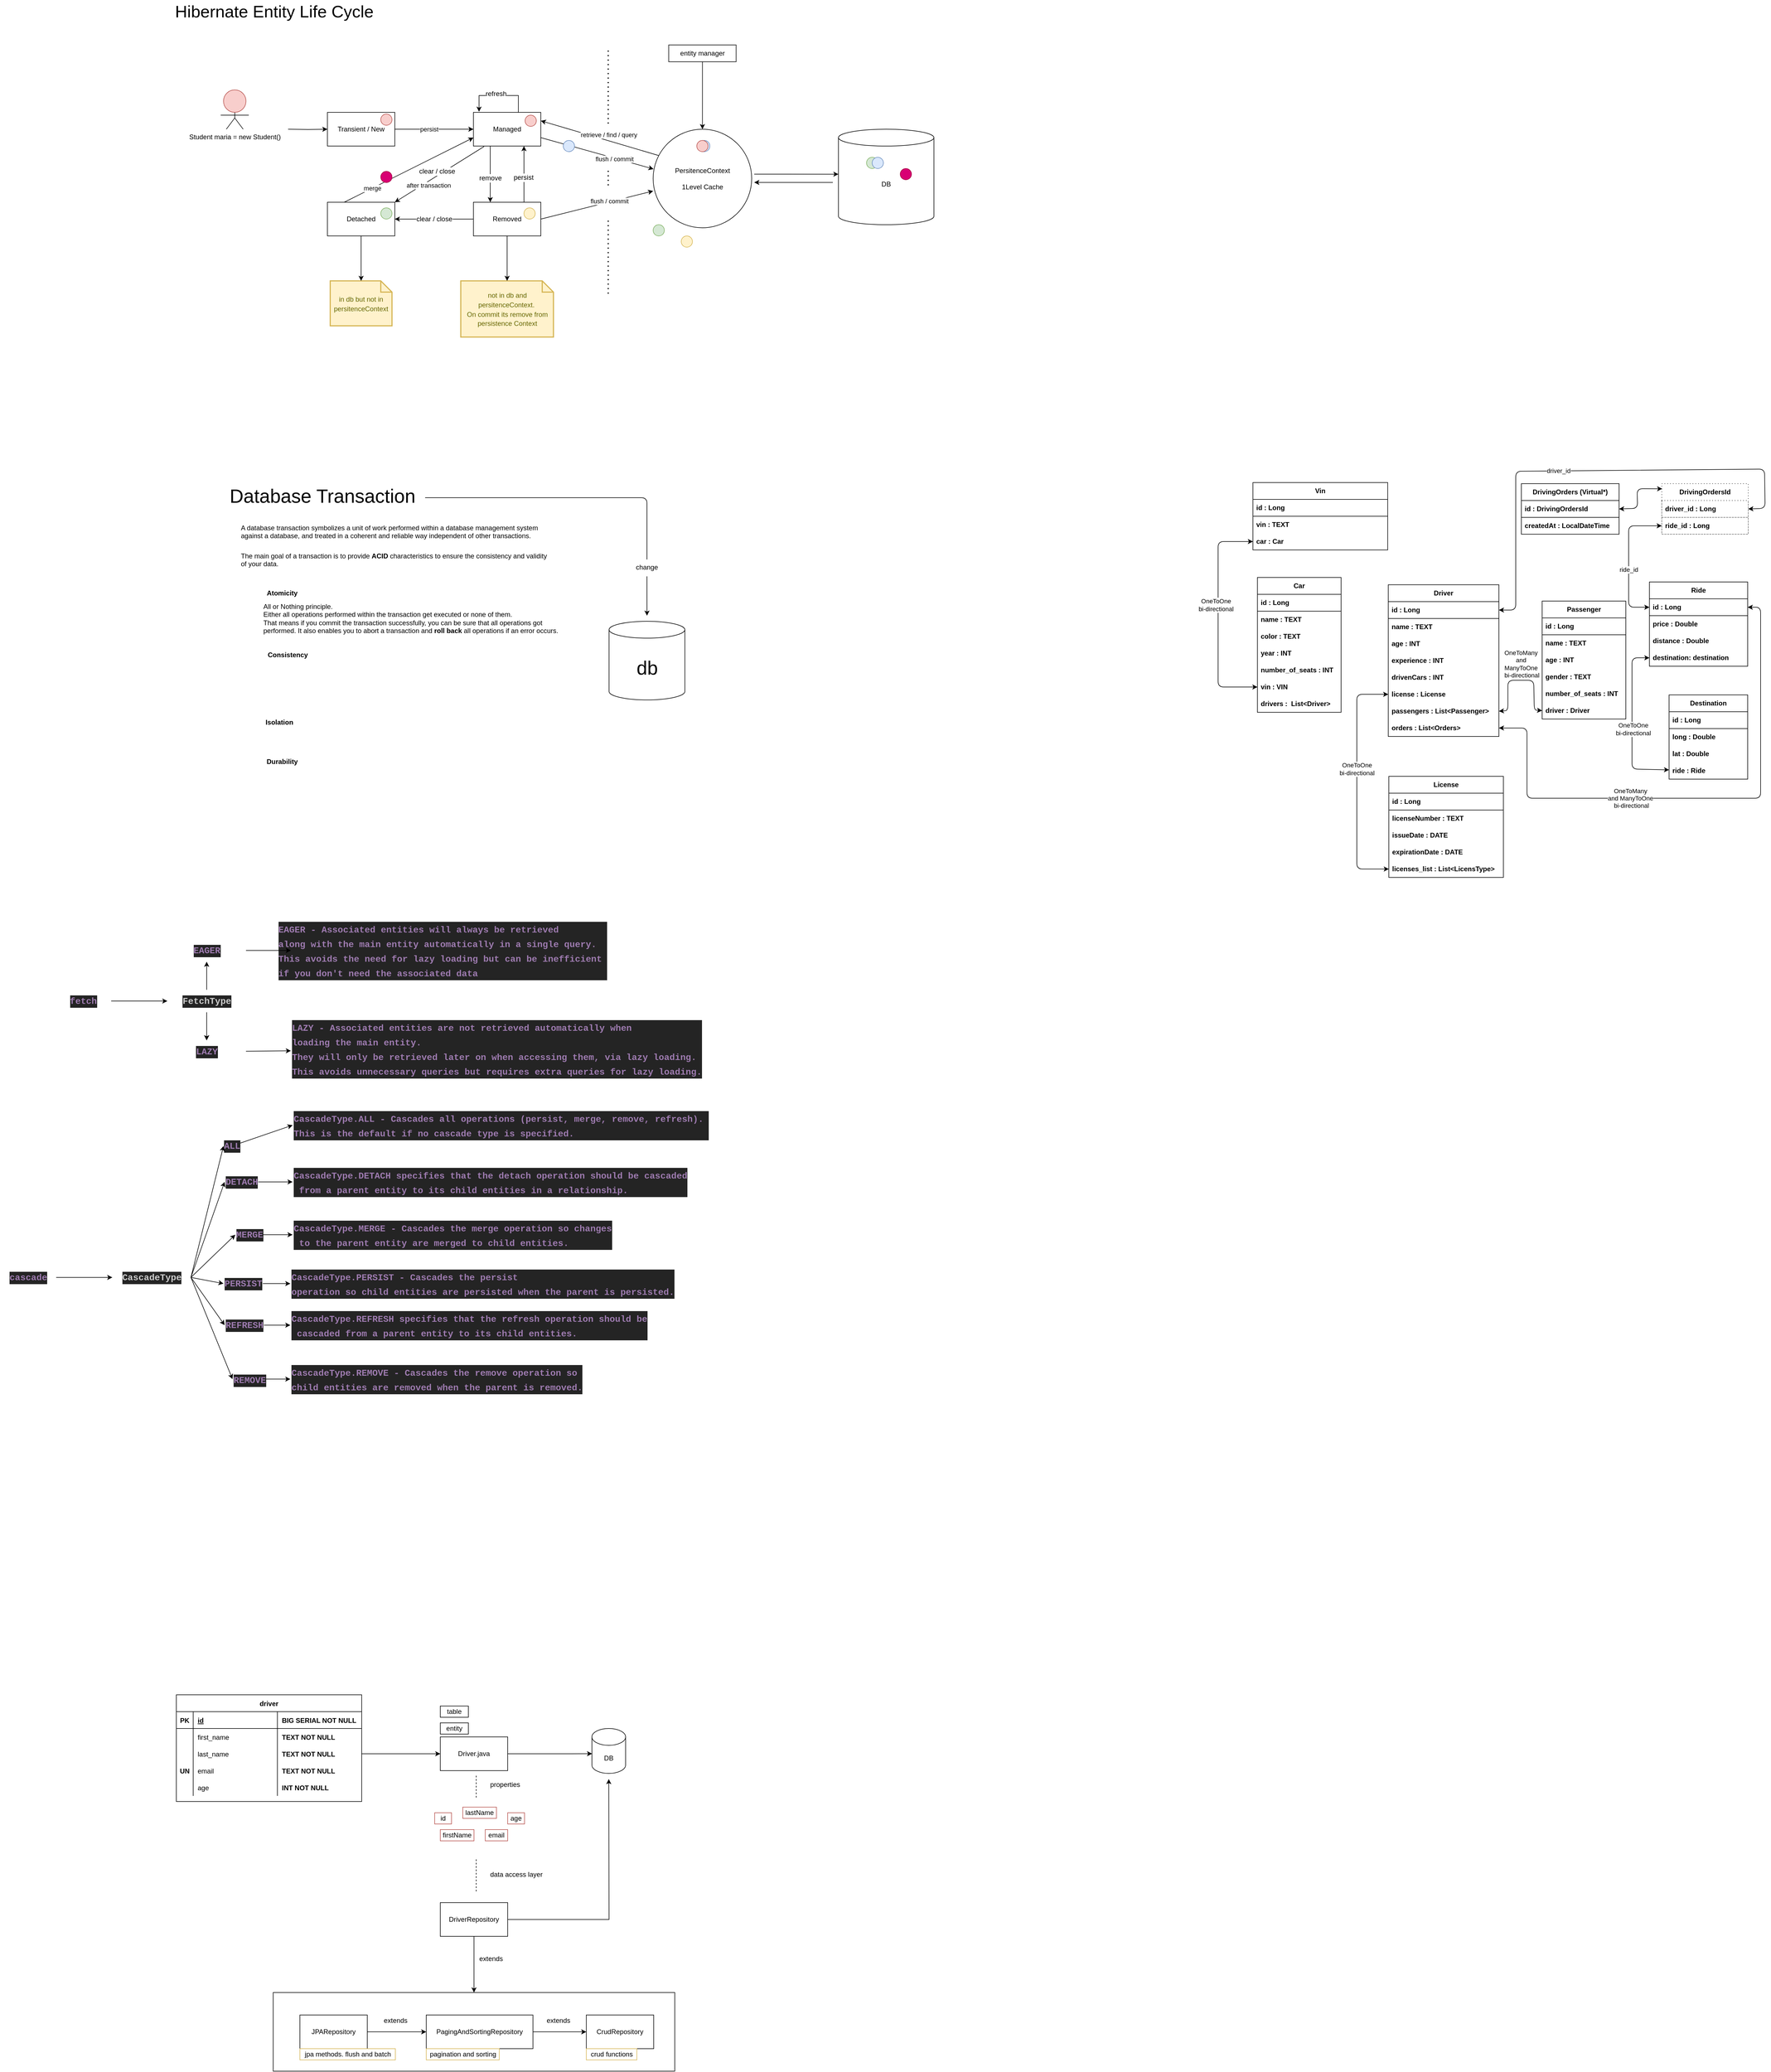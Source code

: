 <mxfile>
    <diagram id="2iBKjBLJWLR9v1AM_TlW" name="Page-1">
        <mxGraphModel dx="5256" dy="4608" grid="0" gridSize="10" guides="1" tooltips="1" connect="1" arrows="1" fold="1" page="0" pageScale="1" pageWidth="850" pageHeight="1100" math="0" shadow="0">
            <root>
                <mxCell id="0"/>
                <mxCell id="1" parent="0"/>
                <mxCell id="168" value="" style="group" parent="1" vertex="1" connectable="0">
                    <mxGeometry x="-2030" y="-480" width="1180" height="300" as="geometry"/>
                </mxCell>
                <mxCell id="155" value="&lt;div style=&quot;color: rgb(204, 204, 204); background-color: rgb(36, 36, 36); font-family: &amp;quot;Anonymous Pro&amp;quot;, &amp;quot;Fira Code&amp;quot;, &amp;quot;Cascadia Code&amp;quot;, Consolas, &amp;quot;Courier New&amp;quot;, monospace, &amp;quot;Droid Sans Mono&amp;quot;, &amp;quot;monospace&amp;quot;, monospace; font-size: 16px; line-height: 22px;&quot;&gt;&lt;span style=&quot;color: #9e7bb0;&quot;&gt;fetch&lt;/span&gt;&lt;/div&gt;" style="text;strokeColor=none;fillColor=none;html=1;fontSize=24;fontStyle=1;verticalAlign=middle;align=center;" parent="168" vertex="1">
                    <mxGeometry y="140" width="100" height="40" as="geometry"/>
                </mxCell>
                <mxCell id="157" value="&lt;div style=&quot;color: rgb(204, 204, 204); background-color: rgb(36, 36, 36); font-family: &amp;quot;Anonymous Pro&amp;quot;, &amp;quot;Fira Code&amp;quot;, &amp;quot;Cascadia Code&amp;quot;, Consolas, &amp;quot;Courier New&amp;quot;, monospace, &amp;quot;Droid Sans Mono&amp;quot;, &amp;quot;monospace&amp;quot;, monospace; font-size: 16px; line-height: 22px;&quot;&gt;FetchType&lt;/div&gt;" style="text;strokeColor=none;fillColor=none;html=1;fontSize=24;fontStyle=1;verticalAlign=middle;align=center;" parent="168" vertex="1">
                    <mxGeometry x="200" y="140" width="140" height="40" as="geometry"/>
                </mxCell>
                <mxCell id="158" value="" style="edgeStyle=none;curved=1;html=1;strokeColor=default;startArrow=none;startFill=0;labelBorderColor=default;" parent="168" source="155" target="157" edge="1">
                    <mxGeometry relative="1" as="geometry"/>
                </mxCell>
                <mxCell id="159" value="&lt;div style=&quot;color: rgb(204, 204, 204); background-color: rgb(36, 36, 36); font-family: &amp;quot;Anonymous Pro&amp;quot;, &amp;quot;Fira Code&amp;quot;, &amp;quot;Cascadia Code&amp;quot;, Consolas, &amp;quot;Courier New&amp;quot;, monospace, &amp;quot;Droid Sans Mono&amp;quot;, &amp;quot;monospace&amp;quot;, monospace; font-size: 16px; line-height: 22px;&quot;&gt;&lt;span style=&quot;color: #9e7bb0;&quot;&gt;LAZY&lt;/span&gt;&lt;/div&gt;" style="text;strokeColor=none;fillColor=none;html=1;fontSize=24;fontStyle=1;verticalAlign=middle;align=center;" parent="168" vertex="1">
                    <mxGeometry x="200" y="230" width="140" height="40" as="geometry"/>
                </mxCell>
                <mxCell id="160" value="" style="edgeStyle=none;curved=1;html=1;strokeColor=default;startArrow=none;startFill=0;labelBorderColor=default;" parent="168" source="157" target="159" edge="1">
                    <mxGeometry relative="1" as="geometry"/>
                </mxCell>
                <mxCell id="161" value="" style="edgeStyle=none;curved=1;html=1;strokeColor=default;startArrow=none;startFill=0;labelBorderColor=default;" parent="168" source="157" target="159" edge="1">
                    <mxGeometry relative="1" as="geometry"/>
                </mxCell>
                <mxCell id="162" value="&lt;div style=&quot;color: rgb(204, 204, 204); background-color: rgb(36, 36, 36); font-family: &amp;quot;Anonymous Pro&amp;quot;, &amp;quot;Fira Code&amp;quot;, &amp;quot;Cascadia Code&amp;quot;, Consolas, &amp;quot;Courier New&amp;quot;, monospace, &amp;quot;Droid Sans Mono&amp;quot;, &amp;quot;monospace&amp;quot;, monospace; font-size: 16px; line-height: 22px;&quot;&gt;&lt;div style=&quot;line-height: 22px;&quot;&gt;&lt;span style=&quot;color: #9e7bb0;&quot;&gt;EAGER&lt;/span&gt;&lt;/div&gt;&lt;/div&gt;" style="text;strokeColor=none;fillColor=none;html=1;fontSize=24;fontStyle=1;verticalAlign=middle;align=center;" parent="168" vertex="1">
                    <mxGeometry x="200" y="50" width="140" height="40" as="geometry"/>
                </mxCell>
                <mxCell id="163" value="" style="edgeStyle=none;curved=1;html=1;strokeColor=default;startArrow=none;startFill=0;labelBorderColor=default;" parent="168" source="157" target="162" edge="1">
                    <mxGeometry relative="1" as="geometry"/>
                </mxCell>
                <mxCell id="164" value="&lt;div style=&quot;background-color: rgb(36, 36, 36); line-height: 22px;&quot;&gt;&lt;div style=&quot;text-align: left; line-height: 22px;&quot;&gt;&lt;font face=&quot;Anonymous Pro, Fira Code, Cascadia Code, Consolas, Courier New, monospace, Droid Sans Mono, monospace, monospace&quot; color=&quot;#9e7bb0&quot;&gt;&lt;span style=&quot;font-size: 16px;&quot;&gt;EAGER - Associated entities will always be retrieved&lt;/span&gt;&lt;/font&gt;&lt;/div&gt;&lt;div style=&quot;text-align: left; line-height: 22px;&quot;&gt;&lt;font face=&quot;Anonymous Pro, Fira Code, Cascadia Code, Consolas, Courier New, monospace, Droid Sans Mono, monospace, monospace&quot; color=&quot;#9e7bb0&quot;&gt;&lt;span style=&quot;font-size: 16px;&quot;&gt;along with the main entity automatically in a single query.&amp;nbsp;&lt;/span&gt;&lt;/font&gt;&lt;/div&gt;&lt;div style=&quot;text-align: left; line-height: 22px;&quot;&gt;&lt;font face=&quot;Anonymous Pro, Fira Code, Cascadia Code, Consolas, Courier New, monospace, Droid Sans Mono, monospace, monospace&quot; color=&quot;#9e7bb0&quot;&gt;&lt;span style=&quot;font-size: 16px;&quot;&gt;This avoids the need for lazy loading but can be inefficient&amp;nbsp;&lt;/span&gt;&lt;/font&gt;&lt;/div&gt;&lt;div style=&quot;text-align: left; line-height: 22px;&quot;&gt;&lt;font face=&quot;Anonymous Pro, Fira Code, Cascadia Code, Consolas, Courier New, monospace, Droid Sans Mono, monospace, monospace&quot; color=&quot;#9e7bb0&quot;&gt;&lt;span style=&quot;font-size: 16px;&quot;&gt;if you don't need the associated data&lt;/span&gt;&lt;/font&gt;&lt;br&gt;&lt;/div&gt;&lt;/div&gt;" style="text;strokeColor=none;fillColor=none;html=1;fontSize=24;fontStyle=1;verticalAlign=middle;align=center;" parent="168" vertex="1">
                    <mxGeometry x="420" width="540" height="140" as="geometry"/>
                </mxCell>
                <mxCell id="165" value="" style="edgeStyle=none;curved=1;html=1;strokeColor=default;startArrow=none;startFill=0;labelBorderColor=default;" parent="168" source="162" target="164" edge="1">
                    <mxGeometry relative="1" as="geometry"/>
                </mxCell>
                <mxCell id="166" value="&lt;div style=&quot;background-color: rgb(36, 36, 36); line-height: 22px;&quot;&gt;&lt;font face=&quot;Anonymous Pro, Fira Code, Cascadia Code, Consolas, Courier New, monospace, Droid Sans Mono, monospace, monospace&quot; color=&quot;#9e7bb0&quot;&gt;&lt;span style=&quot;font-size: 16px;&quot;&gt;LAZY - Associated entities are not retrieved automatically when&lt;/span&gt;&lt;/font&gt;&lt;/div&gt;&lt;div style=&quot;background-color: rgb(36, 36, 36); line-height: 22px;&quot;&gt;&lt;span style=&quot;font-size: 16px; color: rgb(158, 123, 176); font-family: &amp;quot;Anonymous Pro&amp;quot;, &amp;quot;Fira Code&amp;quot;, &amp;quot;Cascadia Code&amp;quot;, Consolas, &amp;quot;Courier New&amp;quot;, monospace, &amp;quot;Droid Sans Mono&amp;quot;, monospace, monospace;&quot;&gt;loading the main entity.&lt;/span&gt;&lt;/div&gt;&lt;div style=&quot;background-color: rgb(36, 36, 36); line-height: 22px;&quot;&gt;&lt;font face=&quot;Anonymous Pro, Fira Code, Cascadia Code, Consolas, Courier New, monospace, Droid Sans Mono, monospace, monospace&quot; color=&quot;#9e7bb0&quot;&gt;&lt;span style=&quot;font-size: 16px;&quot;&gt;They will only be retrieved later on when accessing them, via lazy loading.&lt;/span&gt;&lt;/font&gt;&lt;/div&gt;&lt;div style=&quot;background-color: rgb(36, 36, 36); line-height: 22px;&quot;&gt;&lt;font face=&quot;Anonymous Pro, Fira Code, Cascadia Code, Consolas, Courier New, monospace, Droid Sans Mono, monospace, monospace&quot; color=&quot;#9e7bb0&quot;&gt;&lt;span style=&quot;font-size: 16px;&quot;&gt;This avoids unnecessary queries but requires extra queries for lazy loading.&lt;/span&gt;&lt;/font&gt;&lt;br&gt;&lt;/div&gt;" style="text;strokeColor=none;fillColor=none;html=1;fontSize=24;fontStyle=1;verticalAlign=middle;align=left;fontFamily=Tahoma;" parent="168" vertex="1">
                    <mxGeometry x="420" y="190" width="760" height="110" as="geometry"/>
                </mxCell>
                <mxCell id="167" value="" style="edgeStyle=none;curved=1;html=1;strokeColor=default;fontFamily=Tahoma;startArrow=none;startFill=0;labelBorderColor=default;" parent="168" source="159" target="166" edge="1">
                    <mxGeometry relative="1" as="geometry"/>
                </mxCell>
                <mxCell id="187" value="&lt;div style=&quot;background-color: rgb(36, 36, 36); line-height: 22px;&quot;&gt;&lt;div style=&quot;line-height: 22px;&quot;&gt;&lt;font face=&quot;Anonymous Pro, Fira Code, Cascadia Code, Consolas, Courier New, monospace, Droid Sans Mono, monospace, monospace&quot; color=&quot;#9e7bb0&quot;&gt;&lt;span style=&quot;font-size: 16px;&quot;&gt;CascadeType.ALL - Cascades all operations (persist, merge, remove, refresh).&amp;nbsp;&lt;/span&gt;&lt;/font&gt;&lt;/div&gt;&lt;div style=&quot;line-height: 22px;&quot;&gt;&lt;font face=&quot;Anonymous Pro, Fira Code, Cascadia Code, Consolas, Courier New, monospace, Droid Sans Mono, monospace, monospace&quot; color=&quot;#9e7bb0&quot;&gt;&lt;span style=&quot;font-size: 16px;&quot;&gt;This is the default if no cascade type is specified.&lt;/span&gt;&lt;/font&gt;&lt;br&gt;&lt;/div&gt;&lt;/div&gt;" style="text;strokeColor=none;fillColor=none;html=1;fontSize=24;fontStyle=1;verticalAlign=middle;align=left;fontFamily=Tahoma;" parent="1" vertex="1">
                    <mxGeometry x="-1607" y="-138" width="675" height="78" as="geometry"/>
                </mxCell>
                <mxCell id="188" value="" style="edgeStyle=none;curved=1;html=1;strokeColor=default;fontFamily=Tahoma;startArrow=none;startFill=0;entryX=0;entryY=0.5;entryDx=0;entryDy=0;labelBorderColor=default;" parent="1" source="173" target="187" edge="1">
                    <mxGeometry relative="1" as="geometry"/>
                </mxCell>
                <mxCell id="171" value="&lt;div style=&quot;color: rgb(204, 204, 204); background-color: rgb(36, 36, 36); font-family: &amp;quot;Anonymous Pro&amp;quot;, &amp;quot;Fira Code&amp;quot;, &amp;quot;Cascadia Code&amp;quot;, Consolas, &amp;quot;Courier New&amp;quot;, monospace, &amp;quot;Droid Sans Mono&amp;quot;, &amp;quot;monospace&amp;quot;, monospace; font-size: 16px; line-height: 22px;&quot;&gt;&lt;div style=&quot;line-height: 22px;&quot;&gt;CascadeType&lt;/div&gt;&lt;/div&gt;" style="text;strokeColor=none;fillColor=none;html=1;fontSize=24;fontStyle=1;verticalAlign=middle;align=center;" parent="1" vertex="1">
                    <mxGeometry x="-1928" y="152" width="140" height="40" as="geometry"/>
                </mxCell>
                <mxCell id="172" value="&lt;div style=&quot;color: rgb(204, 204, 204); background-color: rgb(36, 36, 36); font-family: &amp;quot;Anonymous Pro&amp;quot;, &amp;quot;Fira Code&amp;quot;, &amp;quot;Cascadia Code&amp;quot;, Consolas, &amp;quot;Courier New&amp;quot;, monospace, &amp;quot;Droid Sans Mono&amp;quot;, &amp;quot;monospace&amp;quot;, monospace; font-size: 16px; line-height: 22px;&quot;&gt;&lt;div style=&quot;line-height: 22px;&quot;&gt;&lt;span style=&quot;color: #9e7bb0;&quot;&gt;MERGE&lt;/span&gt;&lt;/div&gt;&lt;/div&gt;" style="text;strokeColor=none;fillColor=none;html=1;fontSize=24;fontStyle=1;verticalAlign=middle;align=center;" parent="1" vertex="1">
                    <mxGeometry x="-1709" y="76" width="50" height="40" as="geometry"/>
                </mxCell>
                <mxCell id="182" style="edgeStyle=none;curved=1;html=1;exitX=1;exitY=0.5;exitDx=0;exitDy=0;entryX=0;entryY=0.5;entryDx=0;entryDy=0;strokeColor=default;fontFamily=Tahoma;startArrow=none;startFill=0;labelBorderColor=default;" parent="1" source="171" target="172" edge="1">
                    <mxGeometry relative="1" as="geometry"/>
                </mxCell>
                <mxCell id="173" value="&lt;div style=&quot;color: rgb(204, 204, 204); background-color: rgb(36, 36, 36); font-family: &amp;quot;Anonymous Pro&amp;quot;, &amp;quot;Fira Code&amp;quot;, &amp;quot;Cascadia Code&amp;quot;, Consolas, &amp;quot;Courier New&amp;quot;, monospace, &amp;quot;Droid Sans Mono&amp;quot;, &amp;quot;monospace&amp;quot;, monospace; font-size: 16px; line-height: 22px;&quot;&gt;&lt;div style=&quot;line-height: 22px;&quot;&gt;&lt;span style=&quot;color: #9e7bb0;&quot;&gt;ALL&lt;/span&gt;&lt;/div&gt;&lt;/div&gt;" style="text;strokeColor=none;fillColor=none;html=1;fontSize=24;fontStyle=1;verticalAlign=middle;align=center;" parent="1" vertex="1">
                    <mxGeometry x="-1730" y="-82" width="30" height="40" as="geometry"/>
                </mxCell>
                <mxCell id="180" style="edgeStyle=none;curved=1;html=1;exitX=1;exitY=0.5;exitDx=0;exitDy=0;entryX=0;entryY=0.5;entryDx=0;entryDy=0;strokeColor=default;fontFamily=Tahoma;startArrow=none;startFill=0;labelBorderColor=default;" parent="1" source="171" target="173" edge="1">
                    <mxGeometry relative="1" as="geometry"/>
                </mxCell>
                <mxCell id="174" value="&lt;div style=&quot;color: rgb(204, 204, 204); background-color: rgb(36, 36, 36); font-family: &amp;quot;Anonymous Pro&amp;quot;, &amp;quot;Fira Code&amp;quot;, &amp;quot;Cascadia Code&amp;quot;, Consolas, &amp;quot;Courier New&amp;quot;, monospace, &amp;quot;Droid Sans Mono&amp;quot;, &amp;quot;monospace&amp;quot;, monospace; font-weight: bold; font-size: 16px; line-height: 22px;&quot;&gt;&lt;div&gt;&lt;span style=&quot;color: #9e7bb0;&quot;&gt;DETACH&lt;/span&gt;&lt;/div&gt;&lt;/div&gt;" style="text;strokeColor=none;fillColor=none;html=1;fontSize=24;fontStyle=1;verticalAlign=middle;align=center;fontFamily=Tahoma;" parent="1" vertex="1">
                    <mxGeometry x="-1728" y="-18" width="60" height="40" as="geometry"/>
                </mxCell>
                <mxCell id="181" style="edgeStyle=none;curved=1;html=1;exitX=1;exitY=0.5;exitDx=0;exitDy=0;entryX=0;entryY=0.5;entryDx=0;entryDy=0;strokeColor=default;fontFamily=Tahoma;startArrow=none;startFill=0;labelBorderColor=default;" parent="1" source="171" target="174" edge="1">
                    <mxGeometry relative="1" as="geometry"/>
                </mxCell>
                <mxCell id="176" value="&lt;div style=&quot;color: rgb(204, 204, 204); background-color: rgb(36, 36, 36); font-family: &amp;quot;Anonymous Pro&amp;quot;, &amp;quot;Fira Code&amp;quot;, &amp;quot;Cascadia Code&amp;quot;, Consolas, &amp;quot;Courier New&amp;quot;, monospace, &amp;quot;Droid Sans Mono&amp;quot;, &amp;quot;monospace&amp;quot;, monospace; font-size: 16px; line-height: 22px;&quot;&gt;&lt;div style=&quot;line-height: 22px;&quot;&gt;&lt;div style=&quot;line-height: 22px;&quot;&gt;&lt;span style=&quot;color: #9e7bb0;&quot;&gt;PERSIST&lt;/span&gt;&lt;/div&gt;&lt;/div&gt;&lt;/div&gt;" style="text;strokeColor=none;fillColor=none;html=1;fontSize=24;fontStyle=1;verticalAlign=middle;align=center;fontFamily=Tahoma;" parent="1" vertex="1">
                    <mxGeometry x="-1730" y="163" width="70" height="40" as="geometry"/>
                </mxCell>
                <mxCell id="183" style="edgeStyle=none;curved=1;html=1;exitX=1;exitY=0.5;exitDx=0;exitDy=0;entryX=0;entryY=0.5;entryDx=0;entryDy=0;strokeColor=default;fontFamily=Tahoma;startArrow=none;startFill=0;labelBorderColor=default;" parent="1" source="171" target="176" edge="1">
                    <mxGeometry relative="1" as="geometry"/>
                </mxCell>
                <mxCell id="178" value="&lt;div style=&quot;color: rgb(204, 204, 204); background-color: rgb(36, 36, 36); font-family: &amp;quot;Anonymous Pro&amp;quot;, &amp;quot;Fira Code&amp;quot;, &amp;quot;Cascadia Code&amp;quot;, Consolas, &amp;quot;Courier New&amp;quot;, monospace, &amp;quot;Droid Sans Mono&amp;quot;, &amp;quot;monospace&amp;quot;, monospace; font-size: 16px; line-height: 22px;&quot;&gt;&lt;div style=&quot;line-height: 22px;&quot;&gt;&lt;div style=&quot;line-height: 22px;&quot;&gt;&lt;div style=&quot;line-height: 22px;&quot;&gt;&lt;span style=&quot;color: #9e7bb0;&quot;&gt;REFRESH&lt;/span&gt;&lt;/div&gt;&lt;/div&gt;&lt;/div&gt;&lt;/div&gt;" style="text;strokeColor=none;fillColor=none;html=1;fontSize=24;fontStyle=1;verticalAlign=middle;align=center;fontFamily=Tahoma;" parent="1" vertex="1">
                    <mxGeometry x="-1728" y="237" width="70" height="40" as="geometry"/>
                </mxCell>
                <mxCell id="184" style="edgeStyle=none;curved=1;html=1;exitX=1;exitY=0.5;exitDx=0;exitDy=0;entryX=0;entryY=0.5;entryDx=0;entryDy=0;strokeColor=default;fontFamily=Tahoma;startArrow=none;startFill=0;labelBorderColor=default;" parent="1" source="171" target="178" edge="1">
                    <mxGeometry relative="1" as="geometry"/>
                </mxCell>
                <mxCell id="179" value="&lt;div style=&quot;color: rgb(204, 204, 204); background-color: rgb(36, 36, 36); font-family: &amp;quot;Anonymous Pro&amp;quot;, &amp;quot;Fira Code&amp;quot;, &amp;quot;Cascadia Code&amp;quot;, Consolas, &amp;quot;Courier New&amp;quot;, monospace, &amp;quot;Droid Sans Mono&amp;quot;, &amp;quot;monospace&amp;quot;, monospace; font-weight: bold; font-size: 16px; line-height: 22px;&quot;&gt;&lt;div&gt;&lt;span style=&quot;color: #9e7bb0;&quot;&gt;REMOVE&lt;/span&gt;&lt;/div&gt;&lt;/div&gt;" style="text;whiteSpace=wrap;html=1;fontFamily=Tahoma;" parent="1" vertex="1">
                    <mxGeometry x="-1714" y="338" width="60" height="30" as="geometry"/>
                </mxCell>
                <mxCell id="185" style="edgeStyle=none;curved=1;html=1;exitX=1;exitY=0.5;exitDx=0;exitDy=0;entryX=0;entryY=0.5;entryDx=0;entryDy=0;strokeColor=default;fontFamily=Tahoma;startArrow=none;startFill=0;labelBorderColor=default;" parent="1" source="171" target="179" edge="1">
                    <mxGeometry relative="1" as="geometry"/>
                </mxCell>
                <mxCell id="198" value="&lt;div style=&quot;background-color: rgb(36, 36, 36); line-height: 22px;&quot;&gt;&lt;div style=&quot;line-height: 22px;&quot;&gt;&lt;font face=&quot;Anonymous Pro, Fira Code, Cascadia Code, Consolas, Courier New, monospace, Droid Sans Mono, monospace, monospace&quot; color=&quot;#9e7bb0&quot;&gt;&lt;span style=&quot;font-size: 16px;&quot;&gt;CascadeType.PERSIST - Cascades the persist&lt;/span&gt;&lt;/font&gt;&lt;/div&gt;&lt;div style=&quot;line-height: 22px;&quot;&gt;&lt;font face=&quot;Anonymous Pro, Fira Code, Cascadia Code, Consolas, Courier New, monospace, Droid Sans Mono, monospace, monospace&quot; color=&quot;#9e7bb0&quot;&gt;&lt;span style=&quot;font-size: 16px;&quot;&gt;operation so child entities are persisted when the parent is persisted.&lt;/span&gt;&lt;/font&gt;&lt;br&gt;&lt;/div&gt;&lt;/div&gt;" style="text;strokeColor=none;fillColor=none;html=1;fontSize=24;fontStyle=1;verticalAlign=middle;align=left;fontFamily=Tahoma;" parent="1" vertex="1">
                    <mxGeometry x="-1611" y="144" width="630" height="78" as="geometry"/>
                </mxCell>
                <mxCell id="197" style="edgeStyle=none;curved=1;html=1;exitX=1;exitY=0.5;exitDx=0;exitDy=0;entryX=0;entryY=0.5;entryDx=0;entryDy=0;strokeColor=default;fontFamily=Tahoma;startArrow=none;startFill=0;labelBorderColor=default;" parent="1" source="176" target="198" edge="1">
                    <mxGeometry relative="1" as="geometry">
                        <mxPoint x="-1601" y="287" as="targetPoint"/>
                    </mxGeometry>
                </mxCell>
                <mxCell id="199" value="&lt;div style=&quot;background-color: rgb(36, 36, 36); line-height: 22px;&quot;&gt;&lt;div style=&quot;line-height: 22px;&quot;&gt;&lt;font face=&quot;Anonymous Pro, Fira Code, Cascadia Code, Consolas, Courier New, monospace, Droid Sans Mono, monospace, monospace&quot; color=&quot;#9e7bb0&quot;&gt;&lt;span style=&quot;font-size: 16px;&quot;&gt;CascadeType.MERGE - Cascades the merge operation so changes&lt;/span&gt;&lt;/font&gt;&lt;/div&gt;&lt;div style=&quot;line-height: 22px;&quot;&gt;&lt;font face=&quot;Anonymous Pro, Fira Code, Cascadia Code, Consolas, Courier New, monospace, Droid Sans Mono, monospace, monospace&quot; color=&quot;#9e7bb0&quot;&gt;&lt;span style=&quot;font-size: 16px;&quot;&gt;&amp;nbsp;to the parent entity are merged to child entities.&lt;/span&gt;&lt;/font&gt;&lt;br&gt;&lt;/div&gt;&lt;/div&gt;" style="text;strokeColor=none;fillColor=none;html=1;fontSize=24;fontStyle=1;verticalAlign=middle;align=left;fontFamily=Tahoma;" parent="1" vertex="1">
                    <mxGeometry x="-1607" y="57" width="515" height="78" as="geometry"/>
                </mxCell>
                <mxCell id="201" style="edgeStyle=none;curved=1;html=1;exitX=1;exitY=0.5;exitDx=0;exitDy=0;entryX=0;entryY=0.5;entryDx=0;entryDy=0;strokeColor=default;fontFamily=Tahoma;startArrow=none;startFill=0;labelBorderColor=default;" parent="1" source="172" target="199" edge="1">
                    <mxGeometry relative="1" as="geometry"/>
                </mxCell>
                <mxCell id="200" value="&lt;div style=&quot;background-color: rgb(36, 36, 36); line-height: 22px;&quot;&gt;&lt;div style=&quot;line-height: 22px;&quot;&gt;&lt;font face=&quot;Anonymous Pro, Fira Code, Cascadia Code, Consolas, Courier New, monospace, Droid Sans Mono, monospace, monospace&quot; color=&quot;#9e7bb0&quot;&gt;&lt;span style=&quot;font-size: 16px;&quot;&gt;CascadeType.REMOVE - Cascades the remove operation so&lt;/span&gt;&lt;/font&gt;&lt;/div&gt;&lt;div style=&quot;line-height: 22px;&quot;&gt;&lt;font face=&quot;Anonymous Pro, Fira Code, Cascadia Code, Consolas, Courier New, monospace, Droid Sans Mono, monospace, monospace&quot; color=&quot;#9e7bb0&quot;&gt;&lt;span style=&quot;font-size: 16px;&quot;&gt;child entities are removed when the parent is removed.&lt;/span&gt;&lt;/font&gt;&lt;br&gt;&lt;/div&gt;&lt;/div&gt;" style="text;strokeColor=none;fillColor=none;html=1;fontSize=24;fontStyle=1;verticalAlign=middle;align=left;fontFamily=Tahoma;" parent="1" vertex="1">
                    <mxGeometry x="-1611" y="314" width="481" height="78" as="geometry"/>
                </mxCell>
                <mxCell id="202" style="edgeStyle=none;curved=1;html=1;exitX=1;exitY=0.5;exitDx=0;exitDy=0;entryX=0;entryY=0.5;entryDx=0;entryDy=0;strokeColor=default;fontFamily=Tahoma;startArrow=none;startFill=0;labelBorderColor=default;" parent="1" source="179" target="200" edge="1">
                    <mxGeometry relative="1" as="geometry"/>
                </mxCell>
                <mxCell id="206" style="edgeStyle=none;curved=1;html=1;exitX=1;exitY=0.5;exitDx=0;exitDy=0;strokeColor=default;fontFamily=Tahoma;startArrow=none;startFill=0;entryX=0;entryY=0.5;entryDx=0;entryDy=0;labelBorderColor=default;" parent="1" source="178" target="205" edge="1">
                    <mxGeometry relative="1" as="geometry">
                        <mxPoint x="516.0" y="275.5" as="targetPoint"/>
                    </mxGeometry>
                </mxCell>
                <mxCell id="203" value="&lt;div style=&quot;background-color: rgb(36, 36, 36); line-height: 22px;&quot;&gt;&lt;div style=&quot;line-height: 22px;&quot;&gt;&lt;font face=&quot;Anonymous Pro, Fira Code, Cascadia Code, Consolas, Courier New, monospace, Droid Sans Mono, monospace, monospace&quot; color=&quot;#9e7bb0&quot;&gt;&lt;span style=&quot;font-size: 16px;&quot;&gt;CascadeType.DETACH specifies that the detach operation should be cascaded&lt;/span&gt;&lt;/font&gt;&lt;/div&gt;&lt;div style=&quot;line-height: 22px;&quot;&gt;&lt;font face=&quot;Anonymous Pro, Fira Code, Cascadia Code, Consolas, Courier New, monospace, Droid Sans Mono, monospace, monospace&quot; color=&quot;#9e7bb0&quot;&gt;&lt;span style=&quot;font-size: 16px;&quot;&gt;&amp;nbsp;from a parent entity to its child entities in a relationship.&lt;/span&gt;&lt;/font&gt;&lt;br&gt;&lt;/div&gt;&lt;/div&gt;" style="text;strokeColor=none;fillColor=none;html=1;fontSize=24;fontStyle=1;verticalAlign=middle;align=left;fontFamily=Tahoma;" parent="1" vertex="1">
                    <mxGeometry x="-1607" y="-37" width="647" height="78" as="geometry"/>
                </mxCell>
                <mxCell id="204" style="edgeStyle=none;curved=1;html=1;exitX=1;exitY=0.5;exitDx=0;exitDy=0;entryX=0;entryY=0.5;entryDx=0;entryDy=0;strokeColor=default;fontFamily=Tahoma;startArrow=none;startFill=0;labelBorderColor=default;" parent="1" source="174" target="203" edge="1">
                    <mxGeometry relative="1" as="geometry"/>
                </mxCell>
                <mxCell id="186" style="edgeStyle=none;curved=1;html=1;exitX=1;exitY=0.5;exitDx=0;exitDy=0;entryX=0;entryY=0.5;entryDx=0;entryDy=0;strokeColor=default;fontFamily=Tahoma;startArrow=none;startFill=0;labelBorderColor=default;" parent="1" source="170" target="171" edge="1">
                    <mxGeometry relative="1" as="geometry"/>
                </mxCell>
                <mxCell id="170" value="&lt;div style=&quot;color: rgb(204, 204, 204); background-color: rgb(36, 36, 36); font-family: &amp;quot;Anonymous Pro&amp;quot;, &amp;quot;Fira Code&amp;quot;, &amp;quot;Cascadia Code&amp;quot;, Consolas, &amp;quot;Courier New&amp;quot;, monospace, &amp;quot;Droid Sans Mono&amp;quot;, &amp;quot;monospace&amp;quot;, monospace; font-size: 16px; line-height: 22px;&quot;&gt;&lt;div style=&quot;line-height: 22px;&quot;&gt;&lt;span style=&quot;color: #9e7bb0;&quot;&gt;cascade&lt;/span&gt;&lt;/div&gt;&lt;/div&gt;" style="text;strokeColor=none;fillColor=none;html=1;fontSize=24;fontStyle=1;verticalAlign=middle;align=center;" parent="1" vertex="1">
                    <mxGeometry x="-2128" y="152" width="100" height="40" as="geometry"/>
                </mxCell>
                <mxCell id="205" value="&lt;div style=&quot;background-color: rgb(36, 36, 36); line-height: 22px;&quot;&gt;&lt;div style=&quot;line-height: 22px;&quot;&gt;&lt;font face=&quot;Anonymous Pro, Fira Code, Cascadia Code, Consolas, Courier New, monospace, Droid Sans Mono, monospace, monospace&quot; color=&quot;#9e7bb0&quot;&gt;&lt;span style=&quot;font-size: 16px;&quot;&gt;CascadeType.REFRESH specifies that the refresh operation should be&lt;/span&gt;&lt;/font&gt;&lt;/div&gt;&lt;div style=&quot;line-height: 22px;&quot;&gt;&lt;font face=&quot;Anonymous Pro, Fira Code, Cascadia Code, Consolas, Courier New, monospace, Droid Sans Mono, monospace, monospace&quot; color=&quot;#9e7bb0&quot;&gt;&lt;span style=&quot;font-size: 16px;&quot;&gt;&amp;nbsp;cascaded from a parent entity to its child entities.&lt;/span&gt;&lt;/font&gt;&lt;br&gt;&lt;/div&gt;&lt;/div&gt;" style="text;strokeColor=none;fillColor=none;html=1;fontSize=24;fontStyle=1;verticalAlign=middle;align=left;fontFamily=Tahoma;" parent="1" vertex="1">
                    <mxGeometry x="-1611" y="218" width="583" height="78" as="geometry"/>
                </mxCell>
                <mxCell id="376" value="The main goal of a transaction is to provide &lt;b&gt;ACID&lt;/b&gt; characteristics to ensure the consistency and validity of your data." style="text;whiteSpace=wrap;html=1;" parent="1" vertex="1">
                    <mxGeometry x="-1701" y="-1126" width="550" height="40" as="geometry"/>
                </mxCell>
                <mxCell id="377" value="Database Transaction" style="text;whiteSpace=wrap;html=1;fontSize=34;" parent="1" vertex="1">
                    <mxGeometry x="-1721" y="-1246" width="340" height="40" as="geometry"/>
                </mxCell>
                <mxCell id="378" value="A database transaction symbolizes a unit of work performed within a database management system against a database, and treated in a coherent and reliable way independent of other transactions." style="text;whiteSpace=wrap;html=1;" parent="1" vertex="1">
                    <mxGeometry x="-1701" y="-1176" width="550" height="60" as="geometry"/>
                </mxCell>
                <mxCell id="379" value="" style="group;fillColor=none;" parent="1" vertex="1" connectable="0">
                    <mxGeometry x="-1661" y="-826" width="550" height="60" as="geometry"/>
                </mxCell>
                <mxCell id="380" value="&lt;span style=&quot;font-size: 12px; font-style: normal; font-weight: 400; letter-spacing: normal; text-align: left; text-indent: 0px; text-transform: none; word-spacing: 0px; font-family: helvetica; display: inline; float: none;&quot;&gt;&lt;font color=&quot;#ffffff&quot;&gt;Changes performed within a transaction are not visible to any other transactions until you commit them successfully.&lt;/font&gt;&lt;/span&gt;&lt;b style=&quot;color: rgb(0 , 0 , 0) ; font-size: 12px ; font-style: normal ; letter-spacing: normal ; text-align: left ; text-indent: 0px ; text-transform: none ; word-spacing: 0px ; font-family: &amp;quot;helvetica&amp;quot; ; background-color: rgb(255 , 255 , 255)&quot;&gt;&lt;br&gt;&lt;/b&gt;" style="text;whiteSpace=wrap;html=1;fontSize=12;" parent="379" vertex="1">
                    <mxGeometry y="20" width="550" height="40" as="geometry"/>
                </mxCell>
                <mxCell id="381" value="&lt;b style=&quot;text-align: left ; font-family: &amp;#34;helvetica&amp;#34;&quot;&gt;Isolation&lt;/b&gt;" style="text;html=1;align=center;verticalAlign=middle;resizable=0;points=[];autosize=1;fontSize=12;" parent="379" vertex="1">
                    <mxGeometry width="60" height="20" as="geometry"/>
                </mxCell>
                <mxCell id="382" value="" style="group;fillColor=none;" parent="1" vertex="1" connectable="0">
                    <mxGeometry x="-1661" y="-756" width="360" height="50" as="geometry"/>
                </mxCell>
                <mxCell id="383" value="&lt;span style=&quot;font-size: 12px; font-style: normal; font-weight: 400; letter-spacing: normal; text-align: left; text-indent: 0px; text-transform: none; word-spacing: 0px; font-family: helvetica; display: inline; float: none;&quot;&gt;&lt;font style=&quot;&quot; color=&quot;#ffffff&quot;&gt;Ensures that your committed changes get persisted.&lt;/font&gt;&lt;/span&gt;" style="text;whiteSpace=wrap;html=1;fontSize=12;" parent="382" vertex="1">
                    <mxGeometry y="20" width="360" height="30" as="geometry"/>
                </mxCell>
                <mxCell id="384" value="&lt;b style=&quot;text-align: left ; font-family: &amp;#34;helvetica&amp;#34;&quot;&gt;Durability&lt;/b&gt;" style="text;html=1;align=center;verticalAlign=middle;resizable=0;points=[];autosize=1;fontSize=12;" parent="382" vertex="1">
                    <mxGeometry width="70" height="20" as="geometry"/>
                </mxCell>
                <mxCell id="385" value="" style="group;fillColor=none;noLabel=1;verticalAlign=top;labelBorderColor=none;" parent="1" vertex="1" connectable="0">
                    <mxGeometry x="-1661" y="-946" width="550" height="110" as="geometry"/>
                </mxCell>
                <mxCell id="386" value="&lt;span style=&quot;font-family: helvetica; font-size: 12px; font-style: normal; font-weight: 400; letter-spacing: normal; text-align: left; text-indent: 0px; text-transform: none; word-spacing: 0px; display: inline; float: none;&quot;&gt;&lt;font style=&quot;&quot; color=&quot;#ffffff&quot;&gt;Ensures that your transaction takes a system from one consistent state to another consistent state. That means that either all operations were rolled back and the data was set back to the state you started with or the changed data passed all consistency checks. In a relational database, that means that the modified data needs to pass all constraint checks, like foreign key or unique constraints, defined in your database.&lt;/font&gt;&lt;/span&gt;" style="text;whiteSpace=wrap;html=1;fontSize=12;" parent="385" vertex="1">
                    <mxGeometry y="20" width="550" height="90" as="geometry"/>
                </mxCell>
                <mxCell id="387" value="&lt;b style=&quot;text-align: left ; font-family: &amp;#34;helvetica&amp;#34;&quot;&gt;Consistency&lt;/b&gt;" style="text;html=1;align=center;verticalAlign=middle;resizable=0;points=[];autosize=1;fontSize=12;" parent="385" vertex="1">
                    <mxGeometry width="90" height="20" as="geometry"/>
                </mxCell>
                <mxCell id="388" value="" style="group" parent="1" vertex="1" connectable="0">
                    <mxGeometry x="-1661" y="-1056" width="550" height="100" as="geometry"/>
                </mxCell>
                <mxCell id="389" value="All or Nothing principle. &lt;br&gt;Either all operations performed within the transaction get executed or none of them. &lt;br&gt;That means if you commit the transaction successfully, you can be sure that all operations got performed. It also enables you to abort a transaction and &lt;b&gt;roll back&lt;/b&gt; all operations if an error occurs.&lt;br&gt;" style="text;whiteSpace=wrap;html=1;" parent="388" vertex="1">
                    <mxGeometry y="20" width="550" height="80" as="geometry"/>
                </mxCell>
                <mxCell id="390" value="&lt;b style=&quot;text-align: left ; font-family: &amp;#34;helvetica&amp;#34;&quot;&gt;Atomicity&lt;/b&gt;" style="text;html=1;align=center;verticalAlign=middle;resizable=0;points=[];autosize=1;fontSize=12;" parent="388" vertex="1">
                    <mxGeometry width="70" height="20" as="geometry"/>
                </mxCell>
                <mxCell id="391" value="" style="group" parent="1" vertex="1" connectable="0">
                    <mxGeometry x="-1043.5" y="-1216" width="135" height="360" as="geometry"/>
                </mxCell>
                <mxCell id="392" value="db" style="shape=cylinder3;whiteSpace=wrap;html=1;boundedLbl=1;backgroundOutline=1;size=15;fontSize=34;" parent="391" vertex="1">
                    <mxGeometry y="220" width="135" height="140" as="geometry"/>
                </mxCell>
                <mxCell id="393" style="edgeStyle=orthogonalEdgeStyle;rounded=0;orthogonalLoop=1;jettySize=auto;html=1;exitX=0.5;exitY=1;exitDx=0;exitDy=0;fontSize=12;" parent="391" source="394" edge="1">
                    <mxGeometry relative="1" as="geometry">
                        <mxPoint x="67.548" y="210" as="targetPoint"/>
                    </mxGeometry>
                </mxCell>
                <mxCell id="394" value="&amp;nbsp;change&amp;nbsp;" style="text;whiteSpace=wrap;html=1;fontSize=12;" parent="391" vertex="1">
                    <mxGeometry x="42.5" y="110" width="50" height="30" as="geometry"/>
                </mxCell>
                <mxCell id="395" value="" style="endArrow=none;html=1;fontSize=12;entryX=0.5;entryY=0;entryDx=0;entryDy=0;endFill=0;" parent="391" target="394" edge="1">
                    <mxGeometry width="50" height="50" relative="1" as="geometry">
                        <mxPoint x="-327.5" as="sourcePoint"/>
                        <mxPoint x="-247.5" y="-10" as="targetPoint"/>
                        <Array as="points">
                            <mxPoint x="67.5"/>
                        </Array>
                    </mxGeometry>
                </mxCell>
                <mxCell id="396" value="driver" style="shape=table;startSize=30;container=1;collapsible=1;childLayout=tableLayout;fixedRows=1;rowLines=0;fontStyle=1;align=center;resizeLast=1;rounded=0;" parent="1" vertex="1">
                    <mxGeometry x="-1814" y="915" width="330" height="190" as="geometry"/>
                </mxCell>
                <mxCell id="397" value="" style="shape=partialRectangle;collapsible=0;dropTarget=0;pointerEvents=0;fillColor=none;top=0;left=0;bottom=1;right=0;points=[[0,0.5],[1,0.5]];portConstraint=eastwest;" parent="396" vertex="1">
                    <mxGeometry y="30" width="330" height="30" as="geometry"/>
                </mxCell>
                <mxCell id="398" value="PK" style="shape=partialRectangle;connectable=0;fillColor=none;top=0;left=0;bottom=0;right=0;fontStyle=1;overflow=hidden;" parent="397" vertex="1">
                    <mxGeometry width="30" height="30" as="geometry">
                        <mxRectangle width="30" height="30" as="alternateBounds"/>
                    </mxGeometry>
                </mxCell>
                <mxCell id="399" value="id" style="shape=partialRectangle;connectable=0;fillColor=none;top=0;left=0;bottom=0;right=0;align=left;spacingLeft=6;fontStyle=5;overflow=hidden;" parent="397" vertex="1">
                    <mxGeometry x="30" width="150" height="30" as="geometry">
                        <mxRectangle width="150" height="30" as="alternateBounds"/>
                    </mxGeometry>
                </mxCell>
                <mxCell id="400" value="BIG SERIAL NOT NULL" style="shape=partialRectangle;connectable=0;fillColor=none;top=0;left=0;bottom=0;right=0;align=left;spacingLeft=6;fontStyle=1;overflow=hidden;" parent="397" vertex="1">
                    <mxGeometry x="180" width="150" height="30" as="geometry">
                        <mxRectangle width="150" height="30" as="alternateBounds"/>
                    </mxGeometry>
                </mxCell>
                <mxCell id="401" value="" style="shape=partialRectangle;collapsible=0;dropTarget=0;pointerEvents=0;fillColor=none;top=0;left=0;bottom=0;right=0;points=[[0,0.5],[1,0.5]];portConstraint=eastwest;" parent="396" vertex="1">
                    <mxGeometry y="60" width="330" height="30" as="geometry"/>
                </mxCell>
                <mxCell id="402" value="" style="shape=partialRectangle;connectable=0;fillColor=none;top=0;left=0;bottom=0;right=0;editable=1;overflow=hidden;" parent="401" vertex="1">
                    <mxGeometry width="30" height="30" as="geometry">
                        <mxRectangle width="30" height="30" as="alternateBounds"/>
                    </mxGeometry>
                </mxCell>
                <mxCell id="403" value="first_name" style="shape=partialRectangle;connectable=0;fillColor=none;top=0;left=0;bottom=0;right=0;align=left;spacingLeft=6;overflow=hidden;" parent="401" vertex="1">
                    <mxGeometry x="30" width="150" height="30" as="geometry">
                        <mxRectangle width="150" height="30" as="alternateBounds"/>
                    </mxGeometry>
                </mxCell>
                <mxCell id="404" value="TEXT NOT NULL" style="shape=partialRectangle;connectable=0;fillColor=none;top=0;left=0;bottom=0;right=0;align=left;spacingLeft=6;overflow=hidden;fontStyle=1" parent="401" vertex="1">
                    <mxGeometry x="180" width="150" height="30" as="geometry">
                        <mxRectangle width="150" height="30" as="alternateBounds"/>
                    </mxGeometry>
                </mxCell>
                <mxCell id="405" value="" style="shape=partialRectangle;collapsible=0;dropTarget=0;pointerEvents=0;fillColor=none;top=0;left=0;bottom=0;right=0;points=[[0,0.5],[1,0.5]];portConstraint=eastwest;" parent="396" vertex="1">
                    <mxGeometry y="90" width="330" height="30" as="geometry"/>
                </mxCell>
                <mxCell id="406" value="" style="shape=partialRectangle;connectable=0;fillColor=none;top=0;left=0;bottom=0;right=0;editable=1;overflow=hidden;" parent="405" vertex="1">
                    <mxGeometry width="30" height="30" as="geometry">
                        <mxRectangle width="30" height="30" as="alternateBounds"/>
                    </mxGeometry>
                </mxCell>
                <mxCell id="407" value="last_name" style="shape=partialRectangle;connectable=0;fillColor=none;top=0;left=0;bottom=0;right=0;align=left;spacingLeft=6;overflow=hidden;" parent="405" vertex="1">
                    <mxGeometry x="30" width="150" height="30" as="geometry">
                        <mxRectangle width="150" height="30" as="alternateBounds"/>
                    </mxGeometry>
                </mxCell>
                <mxCell id="408" value="TEXT NOT NULL" style="shape=partialRectangle;connectable=0;fillColor=none;top=0;left=0;bottom=0;right=0;align=left;spacingLeft=6;overflow=hidden;fontStyle=1" parent="405" vertex="1">
                    <mxGeometry x="180" width="150" height="30" as="geometry">
                        <mxRectangle width="150" height="30" as="alternateBounds"/>
                    </mxGeometry>
                </mxCell>
                <mxCell id="409" value="" style="shape=partialRectangle;collapsible=0;dropTarget=0;pointerEvents=0;fillColor=none;top=0;left=0;bottom=0;right=0;points=[[0,0.5],[1,0.5]];portConstraint=eastwest;" parent="396" vertex="1">
                    <mxGeometry y="120" width="330" height="30" as="geometry"/>
                </mxCell>
                <mxCell id="410" value="UN" style="shape=partialRectangle;connectable=0;fillColor=none;top=0;left=0;bottom=0;right=0;editable=1;overflow=hidden;fontStyle=1" parent="409" vertex="1">
                    <mxGeometry width="30" height="30" as="geometry">
                        <mxRectangle width="30" height="30" as="alternateBounds"/>
                    </mxGeometry>
                </mxCell>
                <mxCell id="411" value="email" style="shape=partialRectangle;connectable=0;fillColor=none;top=0;left=0;bottom=0;right=0;align=left;spacingLeft=6;overflow=hidden;" parent="409" vertex="1">
                    <mxGeometry x="30" width="150" height="30" as="geometry">
                        <mxRectangle width="150" height="30" as="alternateBounds"/>
                    </mxGeometry>
                </mxCell>
                <mxCell id="412" value="TEXT NOT NULL" style="shape=partialRectangle;connectable=0;fillColor=none;top=0;left=0;bottom=0;right=0;align=left;spacingLeft=6;overflow=hidden;fontStyle=1" parent="409" vertex="1">
                    <mxGeometry x="180" width="150" height="30" as="geometry">
                        <mxRectangle width="150" height="30" as="alternateBounds"/>
                    </mxGeometry>
                </mxCell>
                <mxCell id="413" style="shape=partialRectangle;collapsible=0;dropTarget=0;pointerEvents=0;fillColor=none;top=0;left=0;bottom=0;right=0;points=[[0,0.5],[1,0.5]];portConstraint=eastwest;" parent="396" vertex="1">
                    <mxGeometry y="150" width="330" height="30" as="geometry"/>
                </mxCell>
                <mxCell id="414" style="shape=partialRectangle;connectable=0;fillColor=none;top=0;left=0;bottom=0;right=0;editable=1;overflow=hidden;" parent="413" vertex="1">
                    <mxGeometry width="30" height="30" as="geometry">
                        <mxRectangle width="30" height="30" as="alternateBounds"/>
                    </mxGeometry>
                </mxCell>
                <mxCell id="415" value="age" style="shape=partialRectangle;connectable=0;fillColor=none;top=0;left=0;bottom=0;right=0;align=left;spacingLeft=6;overflow=hidden;" parent="413" vertex="1">
                    <mxGeometry x="30" width="150" height="30" as="geometry">
                        <mxRectangle width="150" height="30" as="alternateBounds"/>
                    </mxGeometry>
                </mxCell>
                <mxCell id="416" value="INT NOT NULL" style="shape=partialRectangle;connectable=0;fillColor=none;top=0;left=0;bottom=0;right=0;align=left;spacingLeft=6;overflow=hidden;fontStyle=1" parent="413" vertex="1">
                    <mxGeometry x="180" width="150" height="30" as="geometry">
                        <mxRectangle width="150" height="30" as="alternateBounds"/>
                    </mxGeometry>
                </mxCell>
                <mxCell id="417" value="DB" style="shape=cylinder3;whiteSpace=wrap;html=1;boundedLbl=1;backgroundOutline=1;size=15;rounded=0;" parent="1" vertex="1">
                    <mxGeometry x="-1074" y="975" width="60" height="80" as="geometry"/>
                </mxCell>
                <mxCell id="418" style="edgeStyle=orthogonalEdgeStyle;rounded=0;orthogonalLoop=1;jettySize=auto;html=1;exitX=1;exitY=0.5;exitDx=0;exitDy=0;entryX=0.005;entryY=0.561;entryDx=0;entryDy=0;entryPerimeter=0;" parent="1" source="419" target="417" edge="1">
                    <mxGeometry relative="1" as="geometry"/>
                </mxCell>
                <mxCell id="419" value="Driver.java" style="rounded=0;whiteSpace=wrap;html=1;" parent="1" vertex="1">
                    <mxGeometry x="-1344" y="990" width="120" height="60" as="geometry"/>
                </mxCell>
                <mxCell id="420" style="edgeStyle=orthogonalEdgeStyle;rounded=0;orthogonalLoop=1;jettySize=auto;html=1;exitX=1;exitY=0.5;exitDx=0;exitDy=0;entryX=0;entryY=0.5;entryDx=0;entryDy=0;" parent="1" source="405" target="419" edge="1">
                    <mxGeometry relative="1" as="geometry"/>
                </mxCell>
                <mxCell id="421" value="entity" style="rounded=0;whiteSpace=wrap;html=1;shadow=0;sketch=0;fillColor=none;strokeColor=default;" parent="1" vertex="1">
                    <mxGeometry x="-1344" y="965" width="50" height="20" as="geometry"/>
                </mxCell>
                <mxCell id="422" value="id" style="rounded=0;whiteSpace=wrap;html=1;shadow=0;sketch=0;fillColor=none;strokeColor=#b85450;" parent="1" vertex="1">
                    <mxGeometry x="-1354" y="1125" width="30" height="20" as="geometry"/>
                </mxCell>
                <mxCell id="423" value="firstName" style="rounded=0;whiteSpace=wrap;html=1;shadow=0;sketch=0;fillColor=none;strokeColor=#b85450;" parent="1" vertex="1">
                    <mxGeometry x="-1344" y="1155" width="60" height="20" as="geometry"/>
                </mxCell>
                <mxCell id="424" value="lastName" style="rounded=0;whiteSpace=wrap;html=1;shadow=0;sketch=0;fillColor=none;strokeColor=#b85450;" parent="1" vertex="1">
                    <mxGeometry x="-1304" y="1115" width="60" height="20" as="geometry"/>
                </mxCell>
                <mxCell id="425" value="email" style="rounded=0;whiteSpace=wrap;html=1;shadow=0;sketch=0;fillColor=none;strokeColor=#b85450;" parent="1" vertex="1">
                    <mxGeometry x="-1264" y="1155" width="40" height="20" as="geometry"/>
                </mxCell>
                <mxCell id="426" value="age" style="rounded=0;whiteSpace=wrap;html=1;shadow=0;sketch=0;fillColor=none;strokeColor=#b85450;" parent="1" vertex="1">
                    <mxGeometry x="-1224" y="1125" width="30" height="20" as="geometry"/>
                </mxCell>
                <mxCell id="427" value="" style="endArrow=none;dashed=1;html=1;" parent="1" edge="1">
                    <mxGeometry width="50" height="50" relative="1" as="geometry">
                        <mxPoint x="-1280" y="1098" as="sourcePoint"/>
                        <mxPoint x="-1280" y="1058" as="targetPoint"/>
                    </mxGeometry>
                </mxCell>
                <mxCell id="428" value="properties" style="text;html=1;align=center;verticalAlign=middle;resizable=0;points=[];autosize=1;" parent="1" vertex="1">
                    <mxGeometry x="-1264" y="1065" width="70" height="20" as="geometry"/>
                </mxCell>
                <mxCell id="429" value="table" style="rounded=0;whiteSpace=wrap;html=1;shadow=0;sketch=0;fillColor=none;strokeColor=default;" parent="1" vertex="1">
                    <mxGeometry x="-1344" y="935" width="50" height="20" as="geometry"/>
                </mxCell>
                <mxCell id="430" style="edgeStyle=orthogonalEdgeStyle;rounded=0;orthogonalLoop=1;jettySize=auto;html=1;exitX=1;exitY=0.5;exitDx=0;exitDy=0;" parent="1" source="432" edge="1">
                    <mxGeometry relative="1" as="geometry">
                        <mxPoint x="-1044" y="1065" as="targetPoint"/>
                    </mxGeometry>
                </mxCell>
                <mxCell id="431" style="edgeStyle=orthogonalEdgeStyle;rounded=0;orthogonalLoop=1;jettySize=auto;html=1;entryX=0.5;entryY=0;entryDx=0;entryDy=0;" parent="1" source="432" target="435" edge="1">
                    <mxGeometry relative="1" as="geometry"/>
                </mxCell>
                <mxCell id="432" value="DriverRepository" style="rounded=0;whiteSpace=wrap;html=1;" parent="1" vertex="1">
                    <mxGeometry x="-1344" y="1285" width="120" height="60" as="geometry"/>
                </mxCell>
                <mxCell id="433" value="" style="endArrow=none;dashed=1;html=1;" parent="1" edge="1">
                    <mxGeometry width="50" height="50" relative="1" as="geometry">
                        <mxPoint x="-1280" y="1265" as="sourcePoint"/>
                        <mxPoint x="-1280" y="1208" as="targetPoint"/>
                    </mxGeometry>
                </mxCell>
                <mxCell id="434" value="data access layer" style="text;html=1;align=center;verticalAlign=middle;resizable=0;points=[];autosize=1;" parent="1" vertex="1">
                    <mxGeometry x="-1264" y="1225" width="110" height="20" as="geometry"/>
                </mxCell>
                <mxCell id="435" value="" style="rounded=0;whiteSpace=wrap;html=1;" parent="1" vertex="1">
                    <mxGeometry x="-1641.5" y="1445" width="715" height="140" as="geometry"/>
                </mxCell>
                <mxCell id="436" value="extends" style="text;html=1;align=center;verticalAlign=middle;resizable=0;points=[];autosize=1;" parent="1" vertex="1">
                    <mxGeometry x="-1284" y="1375" width="60" height="20" as="geometry"/>
                </mxCell>
                <mxCell id="437" value="" style="group;fillColor=none;" parent="1" vertex="1" connectable="0">
                    <mxGeometry x="-1594" y="1485" width="170" height="80" as="geometry"/>
                </mxCell>
                <mxCell id="438" value="JPARepository" style="rounded=0;whiteSpace=wrap;html=1;" parent="437" vertex="1">
                    <mxGeometry width="120" height="60" as="geometry"/>
                </mxCell>
                <mxCell id="439" value="jpa methods. flush and batch" style="text;html=1;align=center;verticalAlign=middle;resizable=0;points=[];autosize=1;fillColor=none;strokeColor=#d6b656;" parent="437" vertex="1">
                    <mxGeometry y="60" width="170" height="20" as="geometry"/>
                </mxCell>
                <mxCell id="440" value="" style="group" parent="1" vertex="1" connectable="0">
                    <mxGeometry x="-1084" y="1485" width="120" height="80" as="geometry"/>
                </mxCell>
                <mxCell id="441" value="CrudRepository" style="rounded=0;whiteSpace=wrap;html=1;" parent="440" vertex="1">
                    <mxGeometry width="120" height="60" as="geometry"/>
                </mxCell>
                <mxCell id="442" value="crud functions" style="text;html=1;align=center;verticalAlign=middle;resizable=0;points=[];autosize=1;fillColor=none;strokeColor=#d6b656;" parent="440" vertex="1">
                    <mxGeometry y="60" width="90" height="20" as="geometry"/>
                </mxCell>
                <mxCell id="443" value="" style="group" parent="1" vertex="1" connectable="0">
                    <mxGeometry x="-1369" y="1485" width="190" height="80" as="geometry"/>
                </mxCell>
                <mxCell id="444" value="PagingAndSortingRepository" style="rounded=0;whiteSpace=wrap;html=1;" parent="443" vertex="1">
                    <mxGeometry width="190" height="60" as="geometry"/>
                </mxCell>
                <mxCell id="445" value="pagination and sorting" style="text;html=1;align=center;verticalAlign=middle;resizable=0;points=[];autosize=1;fillColor=none;strokeColor=#d6b656;" parent="443" vertex="1">
                    <mxGeometry y="60" width="130" height="20" as="geometry"/>
                </mxCell>
                <mxCell id="446" style="edgeStyle=orthogonalEdgeStyle;rounded=0;orthogonalLoop=1;jettySize=auto;html=1;exitX=1;exitY=0.5;exitDx=0;exitDy=0;entryX=0;entryY=0.5;entryDx=0;entryDy=0;" parent="1" source="438" target="444" edge="1">
                    <mxGeometry relative="1" as="geometry"/>
                </mxCell>
                <mxCell id="447" style="edgeStyle=orthogonalEdgeStyle;rounded=0;orthogonalLoop=1;jettySize=auto;html=1;exitX=1;exitY=0.5;exitDx=0;exitDy=0;" parent="1" source="444" target="441" edge="1">
                    <mxGeometry relative="1" as="geometry"/>
                </mxCell>
                <mxCell id="448" value="extends" style="text;html=1;align=center;verticalAlign=middle;resizable=0;points=[];autosize=1;" parent="1" vertex="1">
                    <mxGeometry x="-1454" y="1485" width="60" height="20" as="geometry"/>
                </mxCell>
                <mxCell id="449" value="extends" style="text;html=1;align=center;verticalAlign=middle;resizable=0;points=[];autosize=1;" parent="1" vertex="1">
                    <mxGeometry x="-1164" y="1485" width="60" height="20" as="geometry"/>
                </mxCell>
                <mxCell id="450" value="&lt;span style=&quot;font-family: helvetica, arial, freesans, clean, sans-serif; font-size: medium; font-style: normal; font-weight: 400; letter-spacing: normal; text-align: left; text-indent: 0px; text-transform: none; word-spacing: 0px; display: inline; float: none;&quot;&gt;&lt;font style=&quot;&quot; color=&quot;#ffffff&quot;&gt;The goal of Spring Data repository abstraction is to significantly reduce the amount of boilerplate code required to implement data access layers for various persistence stores.&lt;/font&gt;&lt;/span&gt;" style="text;whiteSpace=wrap;html=1;fillColor=none;" parent="1" vertex="1">
                    <mxGeometry x="-1974" y="1285" width="550" height="60" as="geometry"/>
                </mxCell>
                <mxCell id="451" value="PersitenceContext&lt;br&gt;&lt;br&gt;1Level Cache" style="ellipse;whiteSpace=wrap;html=1;aspect=fixed;" parent="1" vertex="1">
                    <mxGeometry x="-965" y="-1872" width="175.5" height="175.5" as="geometry"/>
                </mxCell>
                <mxCell id="452" value="Transient / New" style="rounded=0;whiteSpace=wrap;html=1;" parent="1" vertex="1">
                    <mxGeometry x="-1545" y="-1902" width="120" height="60" as="geometry"/>
                </mxCell>
                <mxCell id="453" value="Detached" style="rounded=0;whiteSpace=wrap;html=1;" parent="1" vertex="1">
                    <mxGeometry x="-1545" y="-1742" width="120" height="60" as="geometry"/>
                </mxCell>
                <mxCell id="454" style="edgeStyle=orthogonalEdgeStyle;rounded=0;orthogonalLoop=1;jettySize=auto;html=1;exitX=0.5;exitY=0;exitDx=0;exitDy=0;fontSize=30;entryX=0.159;entryY=-0.018;entryDx=0;entryDy=0;entryPerimeter=0;" parent="1" edge="1">
                    <mxGeometry relative="1" as="geometry">
                        <mxPoint x="-1275" y="-1903.08" as="targetPoint"/>
                        <mxPoint x="-1234.08" y="-1902.0" as="sourcePoint"/>
                        <Array as="points">
                            <mxPoint x="-1205" y="-1902"/>
                            <mxPoint x="-1205" y="-1932"/>
                            <mxPoint x="-1275" y="-1932"/>
                        </Array>
                    </mxGeometry>
                </mxCell>
                <mxCell id="455" value="&lt;span style=&quot;font-size: 12px&quot;&gt;refresh&lt;/span&gt;" style="edgeLabel;html=1;align=center;verticalAlign=middle;resizable=0;points=[];fontSize=30;" parent="454" vertex="1" connectable="0">
                    <mxGeometry x="0.102" y="1" relative="1" as="geometry">
                        <mxPoint x="-12.25" y="-11" as="offset"/>
                    </mxGeometry>
                </mxCell>
                <mxCell id="456" value="Managed" style="rounded=0;whiteSpace=wrap;html=1;" parent="1" vertex="1">
                    <mxGeometry x="-1285" y="-1902" width="120" height="60" as="geometry"/>
                </mxCell>
                <mxCell id="457" style="edgeStyle=orthogonalEdgeStyle;rounded=0;orthogonalLoop=1;jettySize=auto;html=1;exitX=0.75;exitY=0;exitDx=0;exitDy=0;entryX=0.75;entryY=1;entryDx=0;entryDy=0;" parent="1" source="461" target="456" edge="1">
                    <mxGeometry x="-1725" y="-2022" as="geometry"/>
                </mxCell>
                <mxCell id="458" value="&lt;span style=&quot;font-size: 12px&quot;&gt;persist&lt;/span&gt;" style="edgeLabel;html=1;align=center;verticalAlign=middle;resizable=0;points=[];" parent="457" vertex="1" connectable="0">
                    <mxGeometry x="-0.114" y="1" relative="1" as="geometry">
                        <mxPoint as="offset"/>
                    </mxGeometry>
                </mxCell>
                <mxCell id="459" style="edgeStyle=orthogonalEdgeStyle;rounded=0;orthogonalLoop=1;jettySize=auto;html=1;exitX=0;exitY=0.5;exitDx=0;exitDy=0;" parent="1" source="461" target="453" edge="1">
                    <mxGeometry x="-1725" y="-2022" as="geometry"/>
                </mxCell>
                <mxCell id="460" value="&lt;span style=&quot;font-size: 12px&quot;&gt;clear / close&lt;/span&gt;" style="edgeLabel;html=1;align=center;verticalAlign=middle;resizable=0;points=[];" parent="459" vertex="1" connectable="0">
                    <mxGeometry x="0.59" y="1" relative="1" as="geometry">
                        <mxPoint x="41.43" y="-1" as="offset"/>
                    </mxGeometry>
                </mxCell>
                <mxCell id="461" value="Removed" style="rounded=0;whiteSpace=wrap;html=1;" parent="1" vertex="1">
                    <mxGeometry x="-1285" y="-1742" width="120" height="60" as="geometry"/>
                </mxCell>
                <mxCell id="462" style="edgeStyle=orthogonalEdgeStyle;rounded=0;orthogonalLoop=1;jettySize=auto;html=1;" parent="1" source="452" target="456" edge="1">
                    <mxGeometry x="-1725" y="-2022" as="geometry"/>
                </mxCell>
                <mxCell id="463" value="persist" style="edgeLabel;html=1;align=center;verticalAlign=middle;resizable=0;points=[];" parent="462" vertex="1" connectable="0">
                    <mxGeometry x="-0.402" y="1" relative="1" as="geometry">
                        <mxPoint x="18.29" y="1" as="offset"/>
                    </mxGeometry>
                </mxCell>
                <mxCell id="464" style="edgeStyle=orthogonalEdgeStyle;rounded=0;orthogonalLoop=1;jettySize=auto;html=1;" parent="1" target="452" edge="1">
                    <mxGeometry x="-1725" y="-2022" as="geometry">
                        <mxPoint x="-1615" y="-1872" as="sourcePoint"/>
                    </mxGeometry>
                </mxCell>
                <mxCell id="465" value="DB" style="shape=cylinder3;whiteSpace=wrap;html=1;boundedLbl=1;backgroundOutline=1;size=15;" parent="1" vertex="1">
                    <mxGeometry x="-635" y="-1872" width="170" height="170" as="geometry"/>
                </mxCell>
                <mxCell id="466" value="" style="endArrow=none;dashed=1;html=1;dashPattern=1 3;strokeWidth=2;" parent="1" edge="1">
                    <mxGeometry x="-1725" y="-2022" width="50" height="50" as="geometry">
                        <mxPoint x="-1045" y="-1882" as="sourcePoint"/>
                        <mxPoint x="-1045" y="-2014.75" as="targetPoint"/>
                    </mxGeometry>
                </mxCell>
                <mxCell id="467" value="" style="endArrow=classic;html=1;entryX=1;entryY=0;entryDx=0;entryDy=0;exitX=0.158;exitY=1.014;exitDx=0;exitDy=0;exitPerimeter=0;" parent="1" source="456" target="453" edge="1">
                    <mxGeometry x="-1725" y="-2022" width="50" height="50" as="geometry">
                        <mxPoint x="-1355" y="-1782" as="sourcePoint"/>
                        <mxPoint x="-1305" y="-1832" as="targetPoint"/>
                    </mxGeometry>
                </mxCell>
                <mxCell id="468" value="&lt;span style=&quot;font-size: 12px&quot;&gt;clear / close&lt;/span&gt;" style="edgeLabel;html=1;align=center;verticalAlign=middle;resizable=0;points=[];" parent="467" vertex="1" connectable="0">
                    <mxGeometry x="0.529" y="-2" relative="1" as="geometry">
                        <mxPoint x="38.11" y="-29.76" as="offset"/>
                    </mxGeometry>
                </mxCell>
                <mxCell id="469" value="after transaction" style="edgeLabel;html=1;align=center;verticalAlign=middle;resizable=0;points=[];" parent="467" vertex="1" connectable="0">
                    <mxGeometry x="0.498" y="-3" relative="1" as="geometry">
                        <mxPoint x="21.9" y="-2.69" as="offset"/>
                    </mxGeometry>
                </mxCell>
                <mxCell id="470" style="edgeStyle=orthogonalEdgeStyle;rounded=0;orthogonalLoop=1;jettySize=auto;html=1;exitX=0;exitY=0.5;exitDx=0;exitDy=0;" parent="1" edge="1">
                    <mxGeometry x="-1725" y="-2022" as="geometry">
                        <mxPoint x="-645" y="-1777.29" as="sourcePoint"/>
                        <mxPoint x="-785" y="-1777.29" as="targetPoint"/>
                    </mxGeometry>
                </mxCell>
                <mxCell id="471" style="edgeStyle=orthogonalEdgeStyle;rounded=0;orthogonalLoop=1;jettySize=auto;html=1;exitX=0.25;exitY=1;exitDx=0;exitDy=0;entryX=0.25;entryY=0;entryDx=0;entryDy=0;" parent="1" source="456" target="461" edge="1">
                    <mxGeometry x="-1725" y="-2022" as="geometry"/>
                </mxCell>
                <mxCell id="472" value="&lt;span style=&quot;font-size: 12px&quot;&gt;remove&lt;/span&gt;" style="edgeLabel;html=1;align=center;verticalAlign=middle;resizable=0;points=[];" parent="471" vertex="1" connectable="0">
                    <mxGeometry x="0.137" relative="1" as="geometry">
                        <mxPoint as="offset"/>
                    </mxGeometry>
                </mxCell>
                <mxCell id="473" value="" style="endArrow=classic;html=1;exitX=1;exitY=0.75;exitDx=0;exitDy=0;entryX=0.004;entryY=0.404;entryDx=0;entryDy=0;entryPerimeter=0;" parent="1" source="456" target="451" edge="1">
                    <mxGeometry x="-1725" y="-2022" width="50" height="50" as="geometry">
                        <mxPoint x="-1075" y="-1912" as="sourcePoint"/>
                        <mxPoint x="-1025" y="-1962" as="targetPoint"/>
                    </mxGeometry>
                </mxCell>
                <mxCell id="474" value="flush / commit" style="edgeLabel;html=1;align=center;verticalAlign=middle;resizable=0;points=[];" parent="473" vertex="1" connectable="0">
                    <mxGeometry x="0.361" relative="1" as="geometry">
                        <mxPoint x="-6.52" as="offset"/>
                    </mxGeometry>
                </mxCell>
                <mxCell id="475" value="" style="endArrow=classic;html=1;entryX=1;entryY=0.25;entryDx=0;entryDy=0;exitX=0.056;exitY=0.267;exitDx=0;exitDy=0;exitPerimeter=0;" parent="1" source="451" target="456" edge="1">
                    <mxGeometry x="-1725" y="-2022" width="50" height="50" as="geometry">
                        <mxPoint x="-1035" y="-1832" as="sourcePoint"/>
                        <mxPoint x="-985" y="-1882" as="targetPoint"/>
                    </mxGeometry>
                </mxCell>
                <mxCell id="476" value="retrieve / find / query" style="edgeLabel;html=1;align=center;verticalAlign=middle;resizable=0;points=[];" parent="475" vertex="1" connectable="0">
                    <mxGeometry x="0.117" relative="1" as="geometry">
                        <mxPoint x="27.47" y="-2.28" as="offset"/>
                    </mxGeometry>
                </mxCell>
                <mxCell id="477" value="" style="endArrow=classic;html=1;exitX=1;exitY=0.5;exitDx=0;exitDy=0;entryX=0;entryY=0.627;entryDx=0;entryDy=0;entryPerimeter=0;" parent="1" source="461" target="451" edge="1">
                    <mxGeometry x="-1725" y="-2022" width="50" height="50" as="geometry">
                        <mxPoint x="-1155" y="-1847" as="sourcePoint"/>
                        <mxPoint x="-954.298" y="-1791.098" as="targetPoint"/>
                    </mxGeometry>
                </mxCell>
                <mxCell id="478" value="flush / commit" style="edgeLabel;html=1;align=center;verticalAlign=middle;resizable=0;points=[];" parent="477" vertex="1" connectable="0">
                    <mxGeometry x="0.217" y="2" relative="1" as="geometry">
                        <mxPoint as="offset"/>
                    </mxGeometry>
                </mxCell>
                <mxCell id="479" value="" style="endArrow=none;dashed=1;html=1;dashPattern=1 3;strokeWidth=2;" parent="1" edge="1">
                    <mxGeometry x="-1725" y="-2022" width="50" height="50" as="geometry">
                        <mxPoint x="-1045" y="-1772" as="sourcePoint"/>
                        <mxPoint x="-1045" y="-1802" as="targetPoint"/>
                    </mxGeometry>
                </mxCell>
                <mxCell id="480" value="" style="endArrow=none;dashed=1;html=1;dashPattern=1 3;strokeWidth=2;" parent="1" edge="1">
                    <mxGeometry x="-1725" y="-2022" width="50" height="50" as="geometry">
                        <mxPoint x="-1045" y="-1579.25" as="sourcePoint"/>
                        <mxPoint x="-1045" y="-1712" as="targetPoint"/>
                    </mxGeometry>
                </mxCell>
                <mxCell id="481" value="&lt;font style=&quot;font-size: 12px&quot;&gt;in db but not in persitenceContext&lt;/font&gt;" style="shape=note;strokeWidth=2;fontSize=14;size=20;whiteSpace=wrap;html=1;fillColor=#fff2cc;strokeColor=#d6b656;fontColor=#666600;" parent="1" vertex="1">
                    <mxGeometry x="-1540" y="-1602" width="110.0" height="80" as="geometry"/>
                </mxCell>
                <mxCell id="482" style="edgeStyle=orthogonalEdgeStyle;rounded=0;orthogonalLoop=1;jettySize=auto;html=1;exitX=0.5;exitY=1;exitDx=0;exitDy=0;" parent="1" source="453" target="481" edge="1">
                    <mxGeometry x="-1725" y="-2022" as="geometry"/>
                </mxCell>
                <mxCell id="483" value="&lt;font style=&quot;font-size: 12px&quot;&gt;not in db and persitenceContext.&amp;nbsp;&lt;br&gt;On commit its remove from persistence Context&lt;br&gt;&lt;/font&gt;" style="shape=note;strokeWidth=2;fontSize=14;size=20;whiteSpace=wrap;html=1;fillColor=#fff2cc;strokeColor=#d6b656;fontColor=#666600;" parent="1" vertex="1">
                    <mxGeometry x="-1307.5" y="-1602" width="165" height="100" as="geometry"/>
                </mxCell>
                <mxCell id="484" value="" style="ellipse;whiteSpace=wrap;html=1;aspect=fixed;fillColor=#f8cecc;strokeColor=#b85450;" parent="1" vertex="1">
                    <mxGeometry x="-1193" y="-1897" width="20" height="20" as="geometry"/>
                </mxCell>
                <mxCell id="485" value="" style="ellipse;whiteSpace=wrap;html=1;aspect=fixed;fillColor=#d5e8d4;strokeColor=#82b366;" parent="1" vertex="1">
                    <mxGeometry x="-1450" y="-1732" width="20" height="20" as="geometry"/>
                </mxCell>
                <mxCell id="486" value="" style="ellipse;whiteSpace=wrap;html=1;aspect=fixed;fillColor=#d5e8d4;strokeColor=#82b366;" parent="1" vertex="1">
                    <mxGeometry x="-965" y="-1702" width="20" height="20" as="geometry"/>
                </mxCell>
                <mxCell id="487" value="" style="ellipse;whiteSpace=wrap;html=1;aspect=fixed;fillColor=#d5e8d4;strokeColor=#82b366;" parent="1" vertex="1">
                    <mxGeometry x="-585" y="-1822" width="20" height="20" as="geometry"/>
                </mxCell>
                <mxCell id="488" value="" style="ellipse;whiteSpace=wrap;html=1;aspect=fixed;fillColor=#fff2cc;strokeColor=#d6b656;" parent="1" vertex="1">
                    <mxGeometry x="-1195" y="-1732" width="20" height="20" as="geometry"/>
                </mxCell>
                <mxCell id="489" value="" style="ellipse;whiteSpace=wrap;html=1;aspect=fixed;fillColor=#fff2cc;strokeColor=#d6b656;" parent="1" vertex="1">
                    <mxGeometry x="-915" y="-1682" width="20" height="20" as="geometry"/>
                </mxCell>
                <mxCell id="490" value="" style="ellipse;whiteSpace=wrap;html=1;aspect=fixed;fillColor=#dae8fc;strokeColor=#6c8ebf;" parent="1" vertex="1">
                    <mxGeometry x="-1125" y="-1852" width="20" height="20" as="geometry"/>
                </mxCell>
                <mxCell id="491" value="" style="ellipse;whiteSpace=wrap;html=1;aspect=fixed;fillColor=#dae8fc;strokeColor=#6c8ebf;" parent="1" vertex="1">
                    <mxGeometry x="-575" y="-1822" width="20" height="20" as="geometry"/>
                </mxCell>
                <mxCell id="492" value="" style="ellipse;whiteSpace=wrap;html=1;aspect=fixed;fillColor=#f8cecc;strokeColor=#b85450;" parent="1" vertex="1">
                    <mxGeometry x="-1450" y="-1899" width="20" height="20" as="geometry"/>
                </mxCell>
                <mxCell id="493" value="" style="ellipse;whiteSpace=wrap;html=1;aspect=fixed;fillColor=#dae8fc;strokeColor=#6c8ebf;" parent="1" vertex="1">
                    <mxGeometry x="-884" y="-1852" width="20" height="20" as="geometry"/>
                </mxCell>
                <mxCell id="494" value="" style="ellipse;whiteSpace=wrap;html=1;aspect=fixed;fillColor=#f8cecc;strokeColor=#b85450;" parent="1" vertex="1">
                    <mxGeometry x="-887.25" y="-1852" width="20" height="20" as="geometry"/>
                </mxCell>
                <mxCell id="495" value="" style="endArrow=classic;html=1;entryX=0;entryY=0.471;entryDx=0;entryDy=0;entryPerimeter=0;" parent="1" target="465" edge="1">
                    <mxGeometry x="-1725" y="-2022" width="50" height="50" as="geometry">
                        <mxPoint x="-785" y="-1792" as="sourcePoint"/>
                        <mxPoint x="-645" y="-1782" as="targetPoint"/>
                    </mxGeometry>
                </mxCell>
                <mxCell id="496" value="" style="endArrow=classic;html=1;entryX=0;entryY=0.75;entryDx=0;entryDy=0;" parent="1" target="456" edge="1">
                    <mxGeometry x="-1725" y="-2022" width="50" height="50" as="geometry">
                        <mxPoint x="-1515" y="-1742" as="sourcePoint"/>
                        <mxPoint x="-1465" y="-1792" as="targetPoint"/>
                    </mxGeometry>
                </mxCell>
                <mxCell id="497" value="merge" style="edgeLabel;html=1;align=center;verticalAlign=middle;resizable=0;points=[];" parent="496" vertex="1" connectable="0">
                    <mxGeometry x="-0.263" relative="1" as="geometry">
                        <mxPoint x="-34.84" y="17.42" as="offset"/>
                    </mxGeometry>
                </mxCell>
                <mxCell id="498" value="" style="ellipse;whiteSpace=wrap;html=1;aspect=fixed;fillColor=#d80073;strokeColor=#A50040;fontColor=#ffffff;" parent="1" vertex="1">
                    <mxGeometry x="-1450" y="-1797" width="20" height="20" as="geometry"/>
                </mxCell>
                <mxCell id="499" value="" style="ellipse;whiteSpace=wrap;html=1;aspect=fixed;fillColor=#d80073;strokeColor=#A50040;fontColor=#ffffff;" parent="1" vertex="1">
                    <mxGeometry x="-525" y="-1802" width="20" height="20" as="geometry"/>
                </mxCell>
                <mxCell id="500" style="edgeStyle=orthogonalEdgeStyle;rounded=0;orthogonalLoop=1;jettySize=auto;html=1;" parent="1" source="501" target="451" edge="1">
                    <mxGeometry x="-1725" y="-2022" as="geometry"/>
                </mxCell>
                <mxCell id="501" value="entity manager" style="whiteSpace=wrap;html=1;" parent="1" vertex="1">
                    <mxGeometry x="-937.25" y="-2022" width="120" height="30" as="geometry"/>
                </mxCell>
                <mxCell id="502" value="" style="edgeStyle=orthogonalEdgeStyle;rounded=0;orthogonalLoop=1;jettySize=auto;html=1;" parent="1" source="461" target="483" edge="1">
                    <mxGeometry x="-1725" y="-2022" as="geometry"/>
                </mxCell>
                <mxCell id="503" value="Hibernate Entity Life Cycle" style="text;html=1;align=center;verticalAlign=middle;resizable=0;points=[];autosize=1;fontSize=30;" parent="1" vertex="1">
                    <mxGeometry x="-1825" y="-2102" width="370" height="40" as="geometry"/>
                </mxCell>
                <mxCell id="504" value="" style="group" parent="1" vertex="1" connectable="0">
                    <mxGeometry x="-1735" y="-1942" width="50" height="70" as="geometry"/>
                </mxCell>
                <mxCell id="505" value="Student maria = new Student()" style="shape=umlActor;verticalLabelPosition=bottom;verticalAlign=top;html=1;outlineConnect=0;" parent="504" vertex="1">
                    <mxGeometry x="10" y="10" width="30" height="60" as="geometry"/>
                </mxCell>
                <mxCell id="506" value="" style="ellipse;whiteSpace=wrap;html=1;aspect=fixed;fillColor=#f8cecc;strokeColor=#b85450;" parent="504" vertex="1">
                    <mxGeometry x="5" width="40" height="40" as="geometry"/>
                </mxCell>
                <mxCell id="507" value="" style="endArrow=none;html=1;fontSize=30;" parent="504" edge="1">
                    <mxGeometry width="50" height="50" relative="1" as="geometry">
                        <mxPoint y="45" as="sourcePoint"/>
                        <mxPoint x="50" y="45" as="targetPoint"/>
                    </mxGeometry>
                </mxCell>
                <mxCell id="781" value="Vin" style="swimlane;fontStyle=1;childLayout=stackLayout;horizontal=1;startSize=30;horizontalStack=0;resizeParent=1;resizeParentMax=0;resizeLast=0;collapsible=1;marginBottom=0;whiteSpace=wrap;html=1;" parent="1" vertex="1">
                    <mxGeometry x="103" y="-1243" width="240" height="120" as="geometry">
                        <mxRectangle x="-131" y="-597" width="60" height="30" as="alternateBounds"/>
                    </mxGeometry>
                </mxCell>
                <mxCell id="782" value="id :&amp;nbsp;&lt;span style=&quot;&quot;&gt;Long&amp;nbsp;&lt;/span&gt;" style="text;strokeColor=default;fillColor=none;align=left;verticalAlign=middle;spacingLeft=4;spacingRight=4;overflow=hidden;points=[[0,0.5],[1,0.5]];portConstraint=eastwest;rotatable=0;whiteSpace=wrap;html=1;fontStyle=1" parent="781" vertex="1">
                    <mxGeometry y="30" width="240" height="30" as="geometry"/>
                </mxCell>
                <mxCell id="783" value="vin : &lt;span style=&quot;&quot;&gt;TEXT&lt;/span&gt;" style="text;strokeColor=none;fillColor=none;align=left;verticalAlign=middle;spacingLeft=4;spacingRight=4;overflow=hidden;points=[[0,0.5],[1,0.5]];portConstraint=eastwest;rotatable=0;whiteSpace=wrap;html=1;fontStyle=1" parent="781" vertex="1">
                    <mxGeometry y="60" width="240" height="30" as="geometry"/>
                </mxCell>
                <mxCell id="784" value="&lt;span&gt;car : &lt;/span&gt;Car" style="text;strokeColor=none;fillColor=none;align=left;verticalAlign=middle;spacingLeft=4;spacingRight=4;overflow=hidden;points=[[0,0.5],[1,0.5]];portConstraint=eastwest;rotatable=0;whiteSpace=wrap;html=1;fontStyle=1" parent="781" vertex="1">
                    <mxGeometry y="90" width="240" height="30" as="geometry"/>
                </mxCell>
                <mxCell id="793" value="License" style="swimlane;fontStyle=1;childLayout=stackLayout;horizontal=1;startSize=30;horizontalStack=0;resizeParent=1;resizeParentMax=0;resizeLast=0;collapsible=1;marginBottom=0;whiteSpace=wrap;html=1;" parent="1" vertex="1">
                    <mxGeometry x="345" y="-720" width="204" height="180" as="geometry">
                        <mxRectangle x="-258" y="-417" width="80" height="30" as="alternateBounds"/>
                    </mxGeometry>
                </mxCell>
                <mxCell id="794" value="&lt;span&gt;id :&lt;/span&gt; Long&amp;nbsp;" style="text;strokeColor=default;fillColor=none;align=left;verticalAlign=middle;spacingLeft=4;spacingRight=4;overflow=hidden;points=[[0,0.5],[1,0.5]];portConstraint=eastwest;rotatable=0;whiteSpace=wrap;html=1;fontStyle=1" parent="793" vertex="1">
                    <mxGeometry y="30" width="204" height="30" as="geometry"/>
                </mxCell>
                <mxCell id="795" value="&lt;span&gt;licenseNumber :&lt;/span&gt; TEXT" style="text;strokeColor=none;fillColor=none;align=left;verticalAlign=middle;spacingLeft=4;spacingRight=4;overflow=hidden;points=[[0,0.5],[1,0.5]];portConstraint=eastwest;rotatable=0;whiteSpace=wrap;html=1;fontStyle=1" parent="793" vertex="1">
                    <mxGeometry y="60" width="204" height="30" as="geometry"/>
                </mxCell>
                <mxCell id="796" value="issueDate : DATE" style="text;strokeColor=none;fillColor=none;align=left;verticalAlign=middle;spacingLeft=4;spacingRight=4;overflow=hidden;points=[[0,0.5],[1,0.5]];portConstraint=eastwest;rotatable=0;whiteSpace=wrap;html=1;fontStyle=1" parent="793" vertex="1">
                    <mxGeometry y="90" width="204" height="30" as="geometry"/>
                </mxCell>
                <mxCell id="797" value="expirationDate : DATE" style="text;strokeColor=none;fillColor=none;align=left;verticalAlign=middle;spacingLeft=4;spacingRight=4;overflow=hidden;points=[[0,0.5],[1,0.5]];portConstraint=eastwest;rotatable=0;whiteSpace=wrap;html=1;fontStyle=1" parent="793" vertex="1">
                    <mxGeometry y="120" width="204" height="30" as="geometry"/>
                </mxCell>
                <mxCell id="798" value="licenses_list : List&amp;lt;LicensType&amp;gt;&amp;nbsp;" style="text;strokeColor=none;fillColor=none;align=left;verticalAlign=middle;spacingLeft=4;spacingRight=4;overflow=hidden;points=[[0,0.5],[1,0.5]];portConstraint=eastwest;rotatable=0;whiteSpace=wrap;html=1;fontStyle=1" parent="793" vertex="1">
                    <mxGeometry y="150" width="204" height="30" as="geometry"/>
                </mxCell>
                <mxCell id="799" value="Car" style="swimlane;fontStyle=1;childLayout=stackLayout;horizontal=1;startSize=30;horizontalStack=0;resizeParent=1;resizeParentMax=0;resizeLast=0;collapsible=1;marginBottom=0;whiteSpace=wrap;html=1;" parent="1" vertex="1">
                    <mxGeometry x="111" y="-1074" width="149" height="240" as="geometry">
                        <mxRectangle x="-583" y="-597" width="60" height="30" as="alternateBounds"/>
                    </mxGeometry>
                </mxCell>
                <mxCell id="800" value="id :&amp;nbsp;&lt;span style=&quot;&quot;&gt;Long&amp;nbsp;&lt;/span&gt;" style="text;strokeColor=default;fillColor=none;align=left;verticalAlign=middle;spacingLeft=4;spacingRight=4;overflow=hidden;points=[[0,0.5],[1,0.5]];portConstraint=eastwest;rotatable=0;whiteSpace=wrap;html=1;fontStyle=1" parent="799" vertex="1">
                    <mxGeometry y="30" width="149" height="30" as="geometry"/>
                </mxCell>
                <mxCell id="801" value="name : &lt;span style=&quot;&quot;&gt;TEXT&lt;/span&gt;" style="text;strokeColor=none;fillColor=none;align=left;verticalAlign=middle;spacingLeft=4;spacingRight=4;overflow=hidden;points=[[0,0.5],[1,0.5]];portConstraint=eastwest;rotatable=0;whiteSpace=wrap;html=1;fontStyle=1" parent="799" vertex="1">
                    <mxGeometry y="60" width="149" height="30" as="geometry"/>
                </mxCell>
                <mxCell id="802" value="color :&amp;nbsp;&lt;span style=&quot;&quot;&gt;TEXT&lt;/span&gt;" style="text;strokeColor=none;fillColor=none;align=left;verticalAlign=middle;spacingLeft=4;spacingRight=4;overflow=hidden;points=[[0,0.5],[1,0.5]];portConstraint=eastwest;rotatable=0;whiteSpace=wrap;html=1;fontStyle=1" parent="799" vertex="1">
                    <mxGeometry y="90" width="149" height="30" as="geometry"/>
                </mxCell>
                <mxCell id="803" value="year :&amp;nbsp;&lt;span style=&quot;&quot;&gt;INT&lt;/span&gt;" style="text;strokeColor=none;fillColor=none;align=left;verticalAlign=middle;spacingLeft=4;spacingRight=4;overflow=hidden;points=[[0,0.5],[1,0.5]];portConstraint=eastwest;rotatable=0;whiteSpace=wrap;html=1;fontStyle=1" parent="799" vertex="1">
                    <mxGeometry y="120" width="149" height="30" as="geometry"/>
                </mxCell>
                <mxCell id="804" value="number_of_seats :&amp;nbsp;&lt;span style=&quot;&quot;&gt;INT&lt;/span&gt;" style="text;strokeColor=none;fillColor=none;align=left;verticalAlign=middle;spacingLeft=4;spacingRight=4;overflow=hidden;points=[[0,0.5],[1,0.5]];portConstraint=eastwest;rotatable=0;whiteSpace=wrap;html=1;fontStyle=1" parent="799" vertex="1">
                    <mxGeometry y="150" width="149" height="30" as="geometry"/>
                </mxCell>
                <mxCell id="805" value="&lt;span&gt;vin :&lt;/span&gt; VIN&amp;nbsp;" style="text;strokeColor=none;fillColor=none;align=left;verticalAlign=middle;spacingLeft=4;spacingRight=4;overflow=hidden;points=[[0,0.5],[1,0.5]];portConstraint=eastwest;rotatable=0;whiteSpace=wrap;html=1;fontStyle=1" parent="799" vertex="1">
                    <mxGeometry y="180" width="149" height="30" as="geometry"/>
                </mxCell>
                <mxCell id="806" value="drivers :&amp;nbsp; List&amp;lt;Driver&amp;gt;" style="text;strokeColor=none;fillColor=none;align=left;verticalAlign=middle;spacingLeft=4;spacingRight=4;overflow=hidden;points=[[0,0.5],[1,0.5]];portConstraint=eastwest;rotatable=0;whiteSpace=wrap;html=1;fontStyle=1" parent="799" vertex="1">
                    <mxGeometry y="210" width="149" height="30" as="geometry"/>
                </mxCell>
                <mxCell id="809" value="Passenger" style="swimlane;fontStyle=1;childLayout=stackLayout;horizontal=1;startSize=30;horizontalStack=0;resizeParent=1;resizeParentMax=0;resizeLast=0;collapsible=1;marginBottom=0;whiteSpace=wrap;html=1;" parent="1" vertex="1">
                    <mxGeometry x="618" y="-1032" width="149" height="210" as="geometry">
                        <mxRectangle x="577" y="-684" width="60" height="30" as="alternateBounds"/>
                    </mxGeometry>
                </mxCell>
                <mxCell id="810" value="id :&amp;nbsp;&lt;span style=&quot;&quot;&gt;Long&amp;nbsp;&lt;/span&gt;" style="text;strokeColor=default;fillColor=none;align=left;verticalAlign=middle;spacingLeft=4;spacingRight=4;overflow=hidden;points=[[0,0.5],[1,0.5]];portConstraint=eastwest;rotatable=0;whiteSpace=wrap;html=1;fontStyle=1" parent="809" vertex="1">
                    <mxGeometry y="30" width="149" height="30" as="geometry"/>
                </mxCell>
                <mxCell id="811" value="name : &lt;span style=&quot;&quot;&gt;TEXT&lt;/span&gt;" style="text;strokeColor=none;fillColor=none;align=left;verticalAlign=middle;spacingLeft=4;spacingRight=4;overflow=hidden;points=[[0,0.5],[1,0.5]];portConstraint=eastwest;rotatable=0;whiteSpace=wrap;html=1;fontStyle=1" parent="809" vertex="1">
                    <mxGeometry y="60" width="149" height="30" as="geometry"/>
                </mxCell>
                <mxCell id="812" value="age : INT" style="text;strokeColor=none;fillColor=none;align=left;verticalAlign=middle;spacingLeft=4;spacingRight=4;overflow=hidden;points=[[0,0.5],[1,0.5]];portConstraint=eastwest;rotatable=0;whiteSpace=wrap;html=1;fontStyle=1" parent="809" vertex="1">
                    <mxGeometry y="90" width="149" height="30" as="geometry"/>
                </mxCell>
                <mxCell id="813" value="gender : TEXT" style="text;strokeColor=none;fillColor=none;align=left;verticalAlign=middle;spacingLeft=4;spacingRight=4;overflow=hidden;points=[[0,0.5],[1,0.5]];portConstraint=eastwest;rotatable=0;whiteSpace=wrap;html=1;fontStyle=1" parent="809" vertex="1">
                    <mxGeometry y="120" width="149" height="30" as="geometry"/>
                </mxCell>
                <mxCell id="814" value="number_of_seats :&amp;nbsp;&lt;span style=&quot;&quot;&gt;INT&lt;/span&gt;" style="text;strokeColor=none;fillColor=none;align=left;verticalAlign=middle;spacingLeft=4;spacingRight=4;overflow=hidden;points=[[0,0.5],[1,0.5]];portConstraint=eastwest;rotatable=0;whiteSpace=wrap;html=1;fontStyle=1" parent="809" vertex="1">
                    <mxGeometry y="150" width="149" height="30" as="geometry"/>
                </mxCell>
                <mxCell id="815" value="driver : Driver" style="text;strokeColor=none;fillColor=none;align=left;verticalAlign=middle;spacingLeft=4;spacingRight=4;overflow=hidden;points=[[0,0.5],[1,0.5]];portConstraint=eastwest;rotatable=0;whiteSpace=wrap;html=1;fontStyle=1" parent="809" vertex="1">
                    <mxGeometry y="180" width="149" height="30" as="geometry"/>
                </mxCell>
                <mxCell id="824" value="Ride" style="swimlane;fontStyle=1;childLayout=stackLayout;horizontal=1;startSize=30;horizontalStack=0;resizeParent=1;resizeParentMax=0;resizeLast=0;collapsible=1;marginBottom=0;whiteSpace=wrap;html=1;" parent="1" vertex="1">
                    <mxGeometry x="809" y="-1066" width="175" height="150" as="geometry"/>
                </mxCell>
                <mxCell id="825" value="id : Long" style="text;strokeColor=default;fillColor=none;align=left;verticalAlign=middle;spacingLeft=4;spacingRight=4;overflow=hidden;points=[[0,0.5],[1,0.5]];portConstraint=eastwest;rotatable=0;whiteSpace=wrap;html=1;fontStyle=1" parent="824" vertex="1">
                    <mxGeometry y="30" width="175" height="30" as="geometry"/>
                </mxCell>
                <mxCell id="826" value="price : Double" style="text;strokeColor=none;fillColor=none;align=left;verticalAlign=middle;spacingLeft=4;spacingRight=4;overflow=hidden;points=[[0,0.5],[1,0.5]];portConstraint=eastwest;rotatable=0;whiteSpace=wrap;html=1;fontStyle=1" parent="824" vertex="1">
                    <mxGeometry y="60" width="175" height="30" as="geometry"/>
                </mxCell>
                <mxCell id="827" value="distance : Double" style="text;strokeColor=none;fillColor=none;align=left;verticalAlign=middle;spacingLeft=4;spacingRight=4;overflow=hidden;points=[[0,0.5],[1,0.5]];portConstraint=eastwest;rotatable=0;whiteSpace=wrap;html=1;fontStyle=1" parent="824" vertex="1">
                    <mxGeometry y="90" width="175" height="30" as="geometry"/>
                </mxCell>
                <mxCell id="828" value="destination: destination" style="text;strokeColor=none;fillColor=none;align=left;verticalAlign=middle;spacingLeft=4;spacingRight=4;overflow=hidden;points=[[0,0.5],[1,0.5]];portConstraint=eastwest;rotatable=0;whiteSpace=wrap;html=1;fontStyle=1" parent="824" vertex="1">
                    <mxGeometry y="120" width="175" height="30" as="geometry"/>
                </mxCell>
                <mxCell id="829" value="Destination" style="swimlane;fontStyle=1;childLayout=stackLayout;horizontal=1;startSize=30;horizontalStack=0;resizeParent=1;resizeParentMax=0;resizeLast=0;collapsible=1;marginBottom=0;whiteSpace=wrap;html=1;" parent="1" vertex="1">
                    <mxGeometry x="844" y="-865" width="140" height="150" as="geometry"/>
                </mxCell>
                <mxCell id="830" value="id : Long" style="text;strokeColor=default;fillColor=none;align=left;verticalAlign=middle;spacingLeft=4;spacingRight=4;overflow=hidden;points=[[0,0.5],[1,0.5]];portConstraint=eastwest;rotatable=0;whiteSpace=wrap;html=1;fontStyle=1" parent="829" vertex="1">
                    <mxGeometry y="30" width="140" height="30" as="geometry"/>
                </mxCell>
                <mxCell id="831" value="long : Double" style="text;strokeColor=none;fillColor=none;align=left;verticalAlign=middle;spacingLeft=4;spacingRight=4;overflow=hidden;points=[[0,0.5],[1,0.5]];portConstraint=eastwest;rotatable=0;whiteSpace=wrap;html=1;fontStyle=1" parent="829" vertex="1">
                    <mxGeometry y="60" width="140" height="30" as="geometry"/>
                </mxCell>
                <mxCell id="832" value="lat : Double" style="text;strokeColor=none;fillColor=none;align=left;verticalAlign=middle;spacingLeft=4;spacingRight=4;overflow=hidden;points=[[0,0.5],[1,0.5]];portConstraint=eastwest;rotatable=0;whiteSpace=wrap;html=1;fontStyle=1" parent="829" vertex="1">
                    <mxGeometry y="90" width="140" height="30" as="geometry"/>
                </mxCell>
                <mxCell id="833" value="ride : Ride" style="text;strokeColor=none;fillColor=none;align=left;verticalAlign=middle;spacingLeft=4;spacingRight=4;overflow=hidden;points=[[0,0.5],[1,0.5]];portConstraint=eastwest;rotatable=0;whiteSpace=wrap;html=1;fontStyle=1" parent="829" vertex="1">
                    <mxGeometry y="120" width="140" height="30" as="geometry"/>
                </mxCell>
                <mxCell id="834" value="DrivingOrders (Virtual*)" style="swimlane;fontStyle=1;childLayout=stackLayout;horizontal=1;startSize=30;horizontalStack=0;resizeParent=1;resizeParentMax=0;resizeLast=0;collapsible=1;marginBottom=0;whiteSpace=wrap;html=1;" parent="1" vertex="1">
                    <mxGeometry x="581" y="-1241" width="174" height="90" as="geometry"/>
                </mxCell>
                <mxCell id="835" value="id : DrivingOrdersId&amp;nbsp;&amp;nbsp;" style="text;strokeColor=default;fillColor=none;align=left;verticalAlign=middle;spacingLeft=4;spacingRight=4;overflow=hidden;points=[[0,0.5],[1,0.5]];portConstraint=eastwest;rotatable=0;whiteSpace=wrap;html=1;fontStyle=1;" parent="834" vertex="1">
                    <mxGeometry y="30" width="174" height="30" as="geometry"/>
                </mxCell>
                <mxCell id="836" value="createdAt : LocalDateTime" style="text;strokeColor=default;fillColor=none;align=left;verticalAlign=middle;spacingLeft=4;spacingRight=4;overflow=hidden;points=[[0,0.5],[1,0.5]];portConstraint=eastwest;rotatable=0;whiteSpace=wrap;html=1;fontStyle=1;" parent="834" vertex="1">
                    <mxGeometry y="60" width="174" height="30" as="geometry"/>
                </mxCell>
                <mxCell id="840" value="Driver" style="swimlane;fontStyle=1;childLayout=stackLayout;horizontal=1;startSize=30;horizontalStack=0;resizeParent=1;resizeParentMax=0;resizeLast=0;collapsible=1;marginBottom=0;whiteSpace=wrap;html=1;" parent="1" vertex="1">
                    <mxGeometry x="344" y="-1061" width="197" height="270" as="geometry">
                        <mxRectangle x="182" y="-625" width="70" height="30" as="alternateBounds"/>
                    </mxGeometry>
                </mxCell>
                <mxCell id="841" value="&lt;span&gt;id :&lt;/span&gt; Long&amp;nbsp;" style="text;strokeColor=default;fillColor=none;align=left;verticalAlign=middle;spacingLeft=4;spacingRight=4;overflow=hidden;points=[[0,0.5],[1,0.5]];portConstraint=eastwest;rotatable=0;whiteSpace=wrap;html=1;fontStyle=1" parent="840" vertex="1">
                    <mxGeometry y="30" width="197" height="30" as="geometry"/>
                </mxCell>
                <mxCell id="842" value="&lt;span&gt;name :&lt;/span&gt; TEXT" style="text;strokeColor=none;fillColor=none;align=left;verticalAlign=middle;spacingLeft=4;spacingRight=4;overflow=hidden;points=[[0,0.5],[1,0.5]];portConstraint=eastwest;rotatable=0;whiteSpace=wrap;html=1;fontStyle=1" parent="840" vertex="1">
                    <mxGeometry y="60" width="197" height="30" as="geometry"/>
                </mxCell>
                <mxCell id="843" value="&lt;span&gt;age :&lt;/span&gt; INT" style="text;strokeColor=none;fillColor=none;align=left;verticalAlign=middle;spacingLeft=4;spacingRight=4;overflow=hidden;points=[[0,0.5],[1,0.5]];portConstraint=eastwest;rotatable=0;whiteSpace=wrap;html=1;fontStyle=1" parent="840" vertex="1">
                    <mxGeometry y="90" width="197" height="30" as="geometry"/>
                </mxCell>
                <mxCell id="844" value="&lt;span&gt;experience :&lt;/span&gt; INT" style="text;strokeColor=none;fillColor=none;align=left;verticalAlign=middle;spacingLeft=4;spacingRight=4;overflow=hidden;points=[[0,0.5],[1,0.5]];portConstraint=eastwest;rotatable=0;whiteSpace=wrap;html=1;fontStyle=1" parent="840" vertex="1">
                    <mxGeometry y="120" width="197" height="30" as="geometry"/>
                </mxCell>
                <mxCell id="845" value="drivenCars : INT" style="text;strokeColor=none;fillColor=none;align=left;verticalAlign=middle;spacingLeft=4;spacingRight=4;overflow=hidden;points=[[0,0.5],[1,0.5]];portConstraint=eastwest;rotatable=0;whiteSpace=wrap;html=1;fontStyle=1" parent="840" vertex="1">
                    <mxGeometry y="150" width="197" height="30" as="geometry"/>
                </mxCell>
                <mxCell id="846" value="license : License" style="text;strokeColor=none;fillColor=none;align=left;verticalAlign=middle;spacingLeft=4;spacingRight=4;overflow=hidden;points=[[0,0.5],[1,0.5]];portConstraint=eastwest;rotatable=0;whiteSpace=wrap;html=1;fontStyle=1" parent="840" vertex="1">
                    <mxGeometry y="180" width="197" height="30" as="geometry"/>
                </mxCell>
                <mxCell id="847" value="passengers : List&amp;lt;Passenger&amp;gt;&amp;nbsp;" style="text;strokeColor=none;fillColor=none;align=left;verticalAlign=middle;spacingLeft=4;spacingRight=4;overflow=hidden;points=[[0,0.5],[1,0.5]];portConstraint=eastwest;rotatable=0;whiteSpace=wrap;html=1;fontStyle=1" parent="840" vertex="1">
                    <mxGeometry y="210" width="197" height="30" as="geometry"/>
                </mxCell>
                <mxCell id="848" value="orders : List&amp;lt;Orders&amp;gt;" style="text;strokeColor=none;fillColor=none;align=left;verticalAlign=middle;spacingLeft=4;spacingRight=4;overflow=hidden;points=[[0,0.5],[1,0.5]];portConstraint=eastwest;rotatable=0;whiteSpace=wrap;html=1;fontStyle=1" parent="840" vertex="1">
                    <mxGeometry y="240" width="197" height="30" as="geometry"/>
                </mxCell>
                <mxCell id="852" style="edgeStyle=none;html=1;exitX=0;exitY=0.5;exitDx=0;exitDy=0;entryX=0;entryY=0.5;entryDx=0;entryDy=0;startArrow=classic;startFill=1;" parent="1" source="805" target="784" edge="1">
                    <mxGeometry relative="1" as="geometry">
                        <Array as="points">
                            <mxPoint x="41" y="-879"/>
                            <mxPoint x="41" y="-1138"/>
                        </Array>
                    </mxGeometry>
                </mxCell>
                <mxCell id="853" value="OneToOne&lt;br&gt;bi-directional" style="edgeLabel;html=1;align=center;verticalAlign=middle;resizable=0;points=[];" parent="852" vertex="1" connectable="0">
                    <mxGeometry x="0.107" y="4" relative="1" as="geometry">
                        <mxPoint as="offset"/>
                    </mxGeometry>
                </mxCell>
                <mxCell id="856" style="edgeStyle=none;html=1;exitX=0;exitY=0.5;exitDx=0;exitDy=0;entryX=0;entryY=0.5;entryDx=0;entryDy=0;startArrow=classic;startFill=1;" parent="1" source="846" target="798" edge="1">
                    <mxGeometry relative="1" as="geometry">
                        <Array as="points">
                            <mxPoint x="288" y="-866"/>
                            <mxPoint x="288" y="-555"/>
                        </Array>
                    </mxGeometry>
                </mxCell>
                <mxCell id="857" value="OneToOne&lt;br&gt;bi-directional" style="edgeLabel;html=1;align=center;verticalAlign=middle;resizable=0;points=[];" parent="856" vertex="1" connectable="0">
                    <mxGeometry x="-0.103" relative="1" as="geometry">
                        <mxPoint y="-1" as="offset"/>
                    </mxGeometry>
                </mxCell>
                <mxCell id="859" style="edgeStyle=none;html=1;exitX=0;exitY=0.5;exitDx=0;exitDy=0;entryX=0;entryY=0.5;entryDx=0;entryDy=0;startArrow=classic;startFill=1;" parent="1" source="873" target="825" edge="1">
                    <mxGeometry relative="1" as="geometry">
                        <mxPoint x="744.0" y="-1158" as="sourcePoint"/>
                        <Array as="points">
                            <mxPoint x="772" y="-1166"/>
                            <mxPoint x="772" y="-1021"/>
                        </Array>
                    </mxGeometry>
                </mxCell>
                <mxCell id="870" value="ride_id" style="edgeLabel;html=1;align=center;verticalAlign=middle;resizable=0;points=[];" parent="859" vertex="1" connectable="0">
                    <mxGeometry x="0.136" relative="1" as="geometry">
                        <mxPoint as="offset"/>
                    </mxGeometry>
                </mxCell>
                <mxCell id="860" style="edgeStyle=none;html=1;exitX=1;exitY=0.5;exitDx=0;exitDy=0;entryX=1;entryY=0.5;entryDx=0;entryDy=0;startArrow=classic;startFill=1;" parent="1" source="841" target="872" edge="1">
                    <mxGeometry relative="1" as="geometry">
                        <Array as="points">
                            <mxPoint x="571" y="-1016"/>
                            <mxPoint x="571" y="-1188"/>
                            <mxPoint x="571" y="-1263"/>
                            <mxPoint x="1014" y="-1267"/>
                            <mxPoint x="1015" y="-1197"/>
                        </Array>
                    </mxGeometry>
                </mxCell>
                <mxCell id="869" value="driver_id" style="edgeLabel;html=1;align=center;verticalAlign=middle;resizable=0;points=[];" parent="860" vertex="1" connectable="0">
                    <mxGeometry x="-0.141" y="-2" relative="1" as="geometry">
                        <mxPoint x="1" y="-3" as="offset"/>
                    </mxGeometry>
                </mxCell>
                <mxCell id="862" style="edgeStyle=none;html=1;exitX=1;exitY=0.5;exitDx=0;exitDy=0;entryX=0;entryY=0.5;entryDx=0;entryDy=0;startArrow=classic;startFill=1;" parent="1" source="847" target="815" edge="1">
                    <mxGeometry relative="1" as="geometry">
                        <Array as="points">
                            <mxPoint x="557" y="-837"/>
                            <mxPoint x="557" y="-891"/>
                            <mxPoint x="603" y="-891"/>
                            <mxPoint x="604" y="-838"/>
                        </Array>
                    </mxGeometry>
                </mxCell>
                <mxCell id="863" value="OneToMany &lt;br&gt;and &lt;br&gt;ManyToOne&lt;br&gt;&amp;nbsp;bi-directional" style="edgeLabel;html=1;align=center;verticalAlign=middle;resizable=0;points=[];" parent="862" vertex="1" connectable="0">
                    <mxGeometry x="-0.109" y="2" relative="1" as="geometry">
                        <mxPoint x="11" y="-27" as="offset"/>
                    </mxGeometry>
                </mxCell>
                <mxCell id="864" style="edgeStyle=none;html=1;exitX=1;exitY=0.5;exitDx=0;exitDy=0;entryX=1;entryY=0.5;entryDx=0;entryDy=0;startArrow=classic;startFill=1;" parent="1" source="848" target="825" edge="1">
                    <mxGeometry relative="1" as="geometry">
                        <Array as="points">
                            <mxPoint x="591" y="-806"/>
                            <mxPoint x="591" y="-681"/>
                            <mxPoint x="740" y="-681"/>
                            <mxPoint x="1007" y="-681"/>
                            <mxPoint x="1007" y="-1021"/>
                        </Array>
                    </mxGeometry>
                </mxCell>
                <mxCell id="865" value="OneToMany&lt;br&gt;and ManyToOne&lt;br&gt;&amp;nbsp;bi-directional" style="edgeLabel;html=1;align=center;verticalAlign=middle;resizable=0;points=[];" parent="864" vertex="1" connectable="0">
                    <mxGeometry x="-0.011" y="1" relative="1" as="geometry">
                        <mxPoint x="-113" y="1" as="offset"/>
                    </mxGeometry>
                </mxCell>
                <mxCell id="867" style="edgeStyle=none;html=1;exitX=0;exitY=0.5;exitDx=0;exitDy=0;startArrow=classic;startFill=1;" parent="1" source="828" target="833" edge="1">
                    <mxGeometry relative="1" as="geometry">
                        <mxPoint x="821.0" y="-727.5" as="targetPoint"/>
                        <Array as="points">
                            <mxPoint x="778" y="-931"/>
                            <mxPoint x="778" y="-733"/>
                        </Array>
                    </mxGeometry>
                </mxCell>
                <mxCell id="868" value="OneToOne&lt;br&gt;bi-directional" style="edgeLabel;html=1;align=center;verticalAlign=middle;resizable=0;points=[];" parent="867" vertex="1" connectable="0">
                    <mxGeometry x="0.009" y="2" relative="1" as="geometry">
                        <mxPoint y="9" as="offset"/>
                    </mxGeometry>
                </mxCell>
                <mxCell id="871" value="DrivingOrdersId" style="swimlane;fontStyle=1;childLayout=stackLayout;horizontal=1;startSize=30;horizontalStack=0;resizeParent=1;resizeParentMax=0;resizeLast=0;collapsible=1;marginBottom=0;whiteSpace=wrap;html=1;dashed=1;dashPattern=1 4;" parent="1" vertex="1">
                    <mxGeometry x="831" y="-1241" width="154" height="90" as="geometry"/>
                </mxCell>
                <mxCell id="872" value="driver_id : Long&amp;nbsp;" style="text;strokeColor=default;fillColor=none;align=left;verticalAlign=middle;spacingLeft=4;spacingRight=4;overflow=hidden;points=[[0,0.5],[1,0.5]];portConstraint=eastwest;rotatable=0;whiteSpace=wrap;html=1;fontStyle=1;dashed=1;dashPattern=1 4;" parent="871" vertex="1">
                    <mxGeometry y="30" width="154" height="30" as="geometry"/>
                </mxCell>
                <mxCell id="873" value="ride_id : Long" style="text;strokeColor=default;fillColor=none;align=left;verticalAlign=middle;spacingLeft=4;spacingRight=4;overflow=hidden;points=[[0,0.5],[1,0.5]];portConstraint=eastwest;rotatable=0;whiteSpace=wrap;html=1;fontStyle=1;dashed=1;dashPattern=1 4;" parent="871" vertex="1">
                    <mxGeometry y="60" width="154" height="30" as="geometry"/>
                </mxCell>
                <mxCell id="875" style="edgeStyle=none;html=1;exitX=1;exitY=0.5;exitDx=0;exitDy=0;entryX=0.005;entryY=0.101;entryDx=0;entryDy=0;startArrow=classic;startFill=1;entryPerimeter=0;" parent="1" source="835" target="871" edge="1">
                    <mxGeometry relative="1" as="geometry">
                        <Array as="points">
                            <mxPoint x="788" y="-1197"/>
                            <mxPoint x="787" y="-1232"/>
                        </Array>
                    </mxGeometry>
                </mxCell>
            </root>
        </mxGraphModel>
    </diagram>
</mxfile>